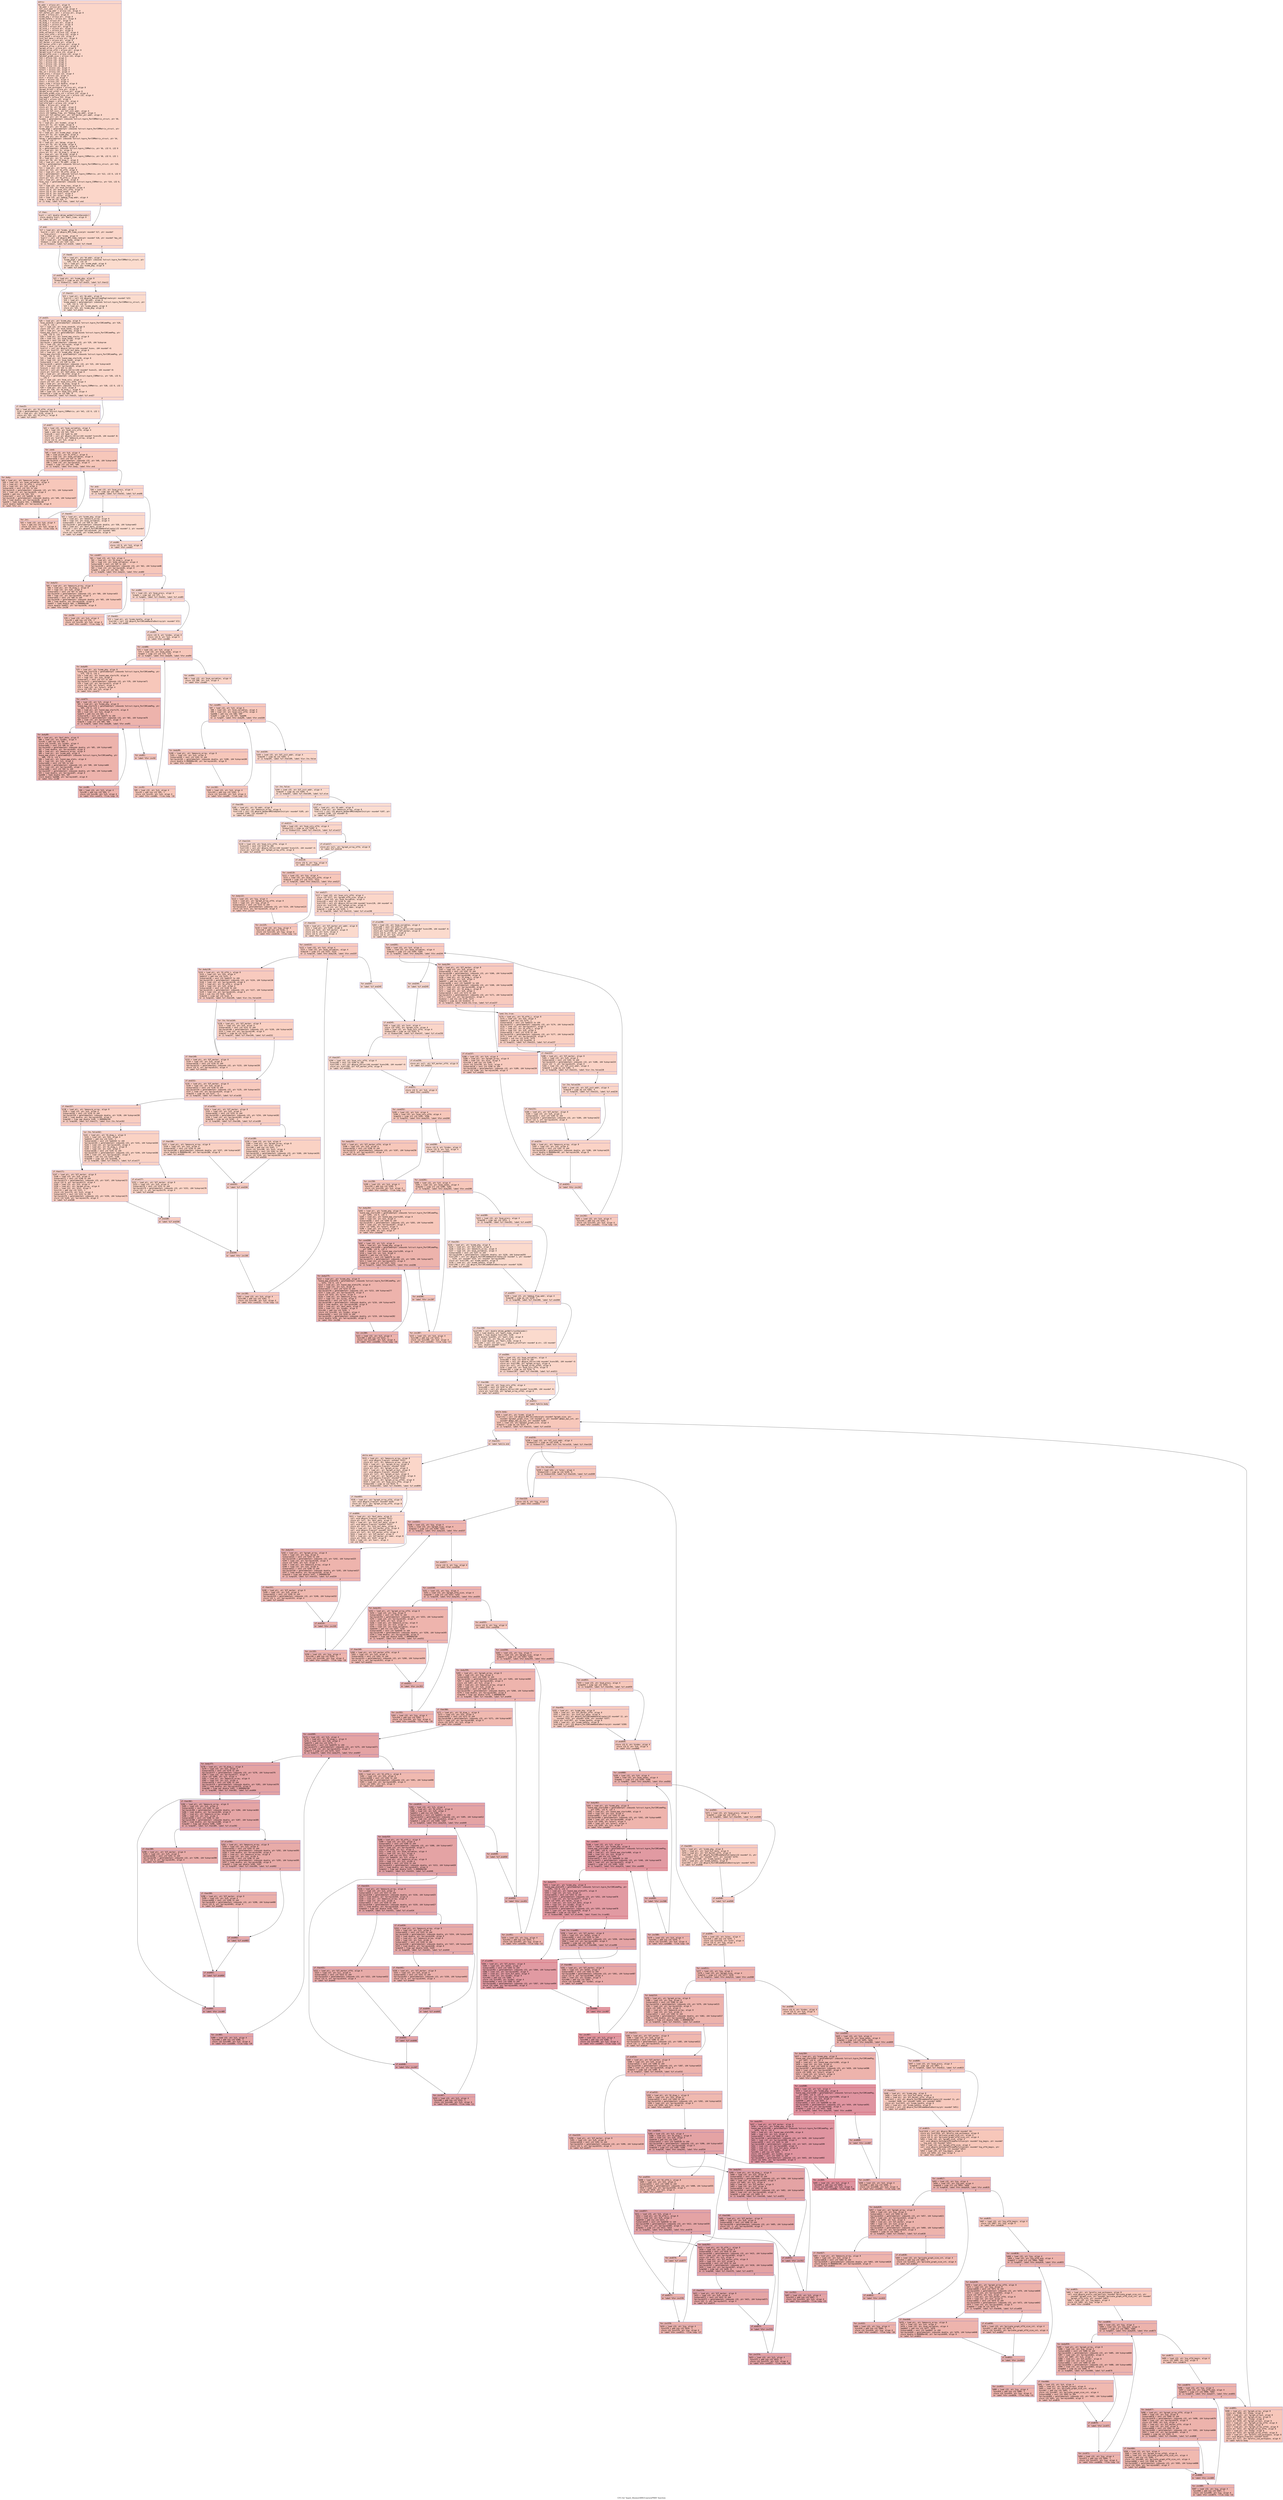 digraph "CFG for 'hypre_BoomerAMGCoarsenPMIS' function" {
	label="CFG for 'hypre_BoomerAMGCoarsenPMIS' function";

	Node0x5591f1246c60 [shape=record,color="#3d50c3ff", style=filled, fillcolor="#f6a38570" fontname="Courier",label="{entry:\l|  %S.addr = alloca ptr, align 8\l  %A.addr = alloca ptr, align 8\l  %CF_init.addr = alloca i32, align 4\l  %debug_flag.addr = alloca i32, align 4\l  %CF_marker_ptr.addr = alloca ptr, align 8\l  %comm = alloca ptr, align 8\l  %comm_pkg = alloca ptr, align 8\l  %comm_handle = alloca ptr, align 8\l  %S_diag = alloca ptr, align 8\l  %S_diag_i = alloca ptr, align 8\l  %S_diag_j = alloca ptr, align 8\l  %S_offd = alloca ptr, align 8\l  %S_offd_i = alloca ptr, align 8\l  %S_offd_j = alloca ptr, align 8\l  %num_variables = alloca i32, align 4\l  %num_cols_offd = alloca i32, align 4\l  %num_sends = alloca i32, align 4\l  %int_buf_data = alloca ptr, align 8\l  %buf_data = alloca ptr, align 8\l  %CF_marker = alloca ptr, align 8\l  %CF_marker_offd = alloca ptr, align 8\l  %measure_array = alloca ptr, align 8\l  %graph_array = alloca ptr, align 8\l  %graph_array_offd = alloca ptr, align 8\l  %graph_size = alloca i32, align 4\l  %graph_offd_size = alloca i32, align 4\l  %global_graph_size = alloca i32, align 4\l  %i4 = alloca i32, align 4\l  %j5 = alloca i32, align 4\l  %jj = alloca i32, align 4\l  %jS = alloca i32, align 4\l  %ig = alloca i32, align 4\l  %index = alloca i32, align 4\l  %start = alloca i32, align 4\l  %my_id = alloca i32, align 4\l  %num_procs = alloca i32, align 4\l  %jrow = alloca i32, align 4\l  %cnt = alloca i32, align 4\l  %elmt = alloca i32, align 4\l  %ierr = alloca i32, align 4\l  %wall_time = alloca double, align 8\l  %iter = alloca i32, align 4\l  %prefix_sum_workspace = alloca ptr, align 8\l  %graph_array2 = alloca ptr, align 8\l  %graph_array_offd2 = alloca ptr, align 8\l  %private_graph_size_cnt = alloca i32, align 4\l  %private_graph_offd_size_cnt = alloca i32, align 4\l  %ig_begin = alloca i32, align 4\l  %ig_end = alloca i32, align 4\l  %ig_offd_begin = alloca i32, align 4\l  %ig_offd_end = alloca i32, align 4\l  %temp = alloca ptr, align 8\l  store ptr %S, ptr %S.addr, align 8\l  store ptr %A, ptr %A.addr, align 8\l  store i32 %CF_init, ptr %CF_init.addr, align 4\l  store i32 %debug_flag, ptr %debug_flag.addr, align 4\l  store ptr %CF_marker_ptr, ptr %CF_marker_ptr.addr, align 8\l  %0 = load ptr, ptr %S.addr, align 8\l  %comm1 = getelementptr inbounds %struct.hypre_ParCSRMatrix_struct, ptr %0,\l... i32 0, i32 0\l  %1 = load ptr, ptr %comm1, align 8\l  store ptr %1, ptr %comm, align 8\l  %2 = load ptr, ptr %S.addr, align 8\l  %comm_pkg2 = getelementptr inbounds %struct.hypre_ParCSRMatrix_struct, ptr\l... %2, i32 0, i32 14\l  %3 = load ptr, ptr %comm_pkg2, align 8\l  store ptr %3, ptr %comm_pkg, align 8\l  %4 = load ptr, ptr %S.addr, align 8\l  %diag = getelementptr inbounds %struct.hypre_ParCSRMatrix_struct, ptr %4,\l... i32 0, i32 7\l  %5 = load ptr, ptr %diag, align 8\l  store ptr %5, ptr %S_diag, align 8\l  %6 = load ptr, ptr %S_diag, align 8\l  %i = getelementptr inbounds %struct.hypre_CSRMatrix, ptr %6, i32 0, i32 0\l  %7 = load ptr, ptr %i, align 8\l  store ptr %7, ptr %S_diag_i, align 8\l  %8 = load ptr, ptr %S_diag, align 8\l  %j = getelementptr inbounds %struct.hypre_CSRMatrix, ptr %8, i32 0, i32 1\l  %9 = load ptr, ptr %j, align 8\l  store ptr %9, ptr %S_diag_j, align 8\l  %10 = load ptr, ptr %S.addr, align 8\l  %offd = getelementptr inbounds %struct.hypre_ParCSRMatrix_struct, ptr %10,\l... i32 0, i32 8\l  %11 = load ptr, ptr %offd, align 8\l  store ptr %11, ptr %S_offd, align 8\l  %12 = load ptr, ptr %S_offd, align 8\l  %i3 = getelementptr inbounds %struct.hypre_CSRMatrix, ptr %12, i32 0, i32 0\l  %13 = load ptr, ptr %i3, align 8\l  store ptr %13, ptr %S_offd_i, align 8\l  %14 = load ptr, ptr %S_diag, align 8\l  %num_rows = getelementptr inbounds %struct.hypre_CSRMatrix, ptr %14, i32 0,\l... i32 2\l  %15 = load i32, ptr %num_rows, align 8\l  store i32 %15, ptr %num_variables, align 4\l  store i32 0, ptr %num_cols_offd, align 4\l  store i32 0, ptr %num_sends, align 4\l  store i32 0, ptr %ierr, align 4\l  store i32 0, ptr %iter, align 4\l  %16 = load i32, ptr %debug_flag.addr, align 4\l  %cmp = icmp eq i32 %16, 3\l  br i1 %cmp, label %if.then, label %if.end\l|{<s0>T|<s1>F}}"];
	Node0x5591f1246c60:s0 -> Node0x5591f11949a0[tooltip="entry -> if.then\nProbability 50.00%" ];
	Node0x5591f1246c60:s1 -> Node0x5591f1187fd0[tooltip="entry -> if.end\nProbability 50.00%" ];
	Node0x5591f11949a0 [shape=record,color="#3d50c3ff", style=filled, fillcolor="#f7ac8e70" fontname="Courier",label="{if.then:\l|  %call = call double @time_getWallclockSeconds()\l  store double %call, ptr %wall_time, align 8\l  br label %if.end\l}"];
	Node0x5591f11949a0 -> Node0x5591f1187fd0[tooltip="if.then -> if.end\nProbability 100.00%" ];
	Node0x5591f1187fd0 [shape=record,color="#3d50c3ff", style=filled, fillcolor="#f6a38570" fontname="Courier",label="{if.end:\l|  %17 = load ptr, ptr %comm, align 8\l  %call6 = call i32 @hypre_MPI_Comm_size(ptr noundef %17, ptr noundef\l... %num_procs)\l  %18 = load ptr, ptr %comm, align 8\l  %call7 = call i32 @hypre_MPI_Comm_rank(ptr noundef %18, ptr noundef %my_id)\l  %19 = load ptr, ptr %comm_pkg, align 8\l  %tobool = icmp ne ptr %19, null\l  br i1 %tobool, label %if.end10, label %if.then8\l|{<s0>T|<s1>F}}"];
	Node0x5591f1187fd0:s0 -> Node0x5591f12718a0[tooltip="if.end -> if.end10\nProbability 62.50%" ];
	Node0x5591f1187fd0:s1 -> Node0x5591f12718f0[tooltip="if.end -> if.then8\nProbability 37.50%" ];
	Node0x5591f12718f0 [shape=record,color="#3d50c3ff", style=filled, fillcolor="#f7af9170" fontname="Courier",label="{if.then8:\l|  %20 = load ptr, ptr %A.addr, align 8\l  %comm_pkg9 = getelementptr inbounds %struct.hypre_ParCSRMatrix_struct, ptr\l... %20, i32 0, i32 14\l  %21 = load ptr, ptr %comm_pkg9, align 8\l  store ptr %21, ptr %comm_pkg, align 8\l  br label %if.end10\l}"];
	Node0x5591f12718f0 -> Node0x5591f12718a0[tooltip="if.then8 -> if.end10\nProbability 100.00%" ];
	Node0x5591f12718a0 [shape=record,color="#3d50c3ff", style=filled, fillcolor="#f6a38570" fontname="Courier",label="{if.end10:\l|  %22 = load ptr, ptr %comm_pkg, align 8\l  %tobool11 = icmp ne ptr %22, null\l  br i1 %tobool11, label %if.end15, label %if.then12\l|{<s0>T|<s1>F}}"];
	Node0x5591f12718a0:s0 -> Node0x5591f1271e30[tooltip="if.end10 -> if.end15\nProbability 62.50%" ];
	Node0x5591f12718a0:s1 -> Node0x5591f1271eb0[tooltip="if.end10 -> if.then12\nProbability 37.50%" ];
	Node0x5591f1271eb0 [shape=record,color="#3d50c3ff", style=filled, fillcolor="#f7af9170" fontname="Courier",label="{if.then12:\l|  %23 = load ptr, ptr %A.addr, align 8\l  %call13 = call i32 @hypre_MatvecCommPkgCreate(ptr noundef %23)\l  %24 = load ptr, ptr %A.addr, align 8\l  %comm_pkg14 = getelementptr inbounds %struct.hypre_ParCSRMatrix_struct, ptr\l... %24, i32 0, i32 14\l  %25 = load ptr, ptr %comm_pkg14, align 8\l  store ptr %25, ptr %comm_pkg, align 8\l  br label %if.end15\l}"];
	Node0x5591f1271eb0 -> Node0x5591f1271e30[tooltip="if.then12 -> if.end15\nProbability 100.00%" ];
	Node0x5591f1271e30 [shape=record,color="#3d50c3ff", style=filled, fillcolor="#f6a38570" fontname="Courier",label="{if.end15:\l|  %26 = load ptr, ptr %comm_pkg, align 8\l  %num_sends16 = getelementptr inbounds %struct.hypre_ParCSRCommPkg, ptr %26,\l... i32 0, i32 1\l  %27 = load i32, ptr %num_sends16, align 8\l  store i32 %27, ptr %num_sends, align 4\l  %28 = load ptr, ptr %comm_pkg, align 8\l  %send_map_starts = getelementptr inbounds %struct.hypre_ParCSRCommPkg, ptr\l... %28, i32 0, i32 3\l  %29 = load ptr, ptr %send_map_starts, align 8\l  %30 = load i32, ptr %num_sends, align 4\l  %idxprom = sext i32 %30 to i64\l  %arrayidx = getelementptr inbounds i32, ptr %29, i64 %idxprom\l  %31 = load i32, ptr %arrayidx, align 4\l  %conv = sext i32 %31 to i64\l  %call17 = call ptr @hypre_CAlloc(i64 noundef %conv, i64 noundef 4)\l  store ptr %call17, ptr %int_buf_data, align 8\l  %32 = load ptr, ptr %comm_pkg, align 8\l  %send_map_starts18 = getelementptr inbounds %struct.hypre_ParCSRCommPkg, ptr\l... %32, i32 0, i32 3\l  %33 = load ptr, ptr %send_map_starts18, align 8\l  %34 = load i32, ptr %num_sends, align 4\l  %idxprom19 = sext i32 %34 to i64\l  %arrayidx20 = getelementptr inbounds i32, ptr %33, i64 %idxprom19\l  %35 = load i32, ptr %arrayidx20, align 4\l  %conv21 = sext i32 %35 to i64\l  %call22 = call ptr @hypre_CAlloc(i64 noundef %conv21, i64 noundef 8)\l  store ptr %call22, ptr %buf_data, align 8\l  %36 = load ptr, ptr %S_offd, align 8\l  %num_cols = getelementptr inbounds %struct.hypre_CSRMatrix, ptr %36, i32 0,\l... i32 3\l  %37 = load i32, ptr %num_cols, align 4\l  store i32 %37, ptr %num_cols_offd, align 4\l  %38 = load ptr, ptr %S_diag, align 8\l  %j23 = getelementptr inbounds %struct.hypre_CSRMatrix, ptr %38, i32 0, i32 1\l  %39 = load ptr, ptr %j23, align 8\l  store ptr %39, ptr %S_diag_j, align 8\l  %40 = load i32, ptr %num_cols_offd, align 4\l  %tobool24 = icmp ne i32 %40, 0\l  br i1 %tobool24, label %if.then25, label %if.end27\l|{<s0>T|<s1>F}}"];
	Node0x5591f1271e30:s0 -> Node0x5591f1273af0[tooltip="if.end15 -> if.then25\nProbability 62.50%" ];
	Node0x5591f1271e30:s1 -> Node0x5591f1273b70[tooltip="if.end15 -> if.end27\nProbability 37.50%" ];
	Node0x5591f1273af0 [shape=record,color="#3d50c3ff", style=filled, fillcolor="#f7ac8e70" fontname="Courier",label="{if.then25:\l|  %41 = load ptr, ptr %S_offd, align 8\l  %j26 = getelementptr inbounds %struct.hypre_CSRMatrix, ptr %41, i32 0, i32 1\l  %42 = load ptr, ptr %j26, align 8\l  store ptr %42, ptr %S_offd_j, align 8\l  br label %if.end27\l}"];
	Node0x5591f1273af0 -> Node0x5591f1273b70[tooltip="if.then25 -> if.end27\nProbability 100.00%" ];
	Node0x5591f1273b70 [shape=record,color="#3d50c3ff", style=filled, fillcolor="#f6a38570" fontname="Courier",label="{if.end27:\l|  %43 = load i32, ptr %num_variables, align 4\l  %44 = load i32, ptr %num_cols_offd, align 4\l  %add = add nsw i32 %43, %44\l  %conv28 = sext i32 %add to i64\l  %call29 = call ptr @hypre_CAlloc(i64 noundef %conv28, i64 noundef 8)\l  store ptr %call29, ptr %measure_array, align 8\l  store i32 0, ptr %i4, align 4\l  br label %for.cond\l}"];
	Node0x5591f1273b70 -> Node0x5591f1274a60[tooltip="if.end27 -> for.cond\nProbability 100.00%" ];
	Node0x5591f1274a60 [shape=record,color="#3d50c3ff", style=filled, fillcolor="#ec7f6370" fontname="Courier",label="{for.cond:\l|  %45 = load i32, ptr %i4, align 4\l  %46 = load ptr, ptr %S_offd_i, align 8\l  %47 = load i32, ptr %num_variables, align 4\l  %idxprom30 = sext i32 %47 to i64\l  %arrayidx31 = getelementptr inbounds i32, ptr %46, i64 %idxprom30\l  %48 = load i32, ptr %arrayidx31, align 4\l  %cmp32 = icmp slt i32 %45, %48\l  br i1 %cmp32, label %for.body, label %for.end\l|{<s0>T|<s1>F}}"];
	Node0x5591f1274a60:s0 -> Node0x5591f1275730[tooltip="for.cond -> for.body\nProbability 96.88%" ];
	Node0x5591f1274a60:s1 -> Node0x5591f12757b0[tooltip="for.cond -> for.end\nProbability 3.12%" ];
	Node0x5591f1275730 [shape=record,color="#3d50c3ff", style=filled, fillcolor="#ec7f6370" fontname="Courier",label="{for.body:\l|  %49 = load ptr, ptr %measure_array, align 8\l  %50 = load i32, ptr %num_variables, align 4\l  %51 = load ptr, ptr %S_offd_j, align 8\l  %52 = load i32, ptr %i4, align 4\l  %idxprom34 = sext i32 %52 to i64\l  %arrayidx35 = getelementptr inbounds i32, ptr %51, i64 %idxprom34\l  %53 = load i32, ptr %arrayidx35, align 4\l  %add36 = add nsw i32 %50, %53\l  %idxprom37 = sext i32 %add36 to i64\l  %arrayidx38 = getelementptr inbounds double, ptr %49, i64 %idxprom37\l  %54 = load double, ptr %arrayidx38, align 8\l  %add39 = fadd double %54, 1.000000e+00\l  store double %add39, ptr %arrayidx38, align 8\l  br label %for.inc\l}"];
	Node0x5591f1275730 -> Node0x5591f12760b0[tooltip="for.body -> for.inc\nProbability 100.00%" ];
	Node0x5591f12760b0 [shape=record,color="#3d50c3ff", style=filled, fillcolor="#ec7f6370" fontname="Courier",label="{for.inc:\l|  %55 = load i32, ptr %i4, align 4\l  %inc = add nsw i32 %55, 1\l  store i32 %inc, ptr %i4, align 4\l  br label %for.cond, !llvm.loop !6\l}"];
	Node0x5591f12760b0 -> Node0x5591f1274a60[tooltip="for.inc -> for.cond\nProbability 100.00%" ];
	Node0x5591f12757b0 [shape=record,color="#3d50c3ff", style=filled, fillcolor="#f6a38570" fontname="Courier",label="{for.end:\l|  %56 = load i32, ptr %num_procs, align 4\l  %cmp40 = icmp sgt i32 %56, 1\l  br i1 %cmp40, label %if.then42, label %if.end46\l|{<s0>T|<s1>F}}"];
	Node0x5591f12757b0:s0 -> Node0x5591f11f08a0[tooltip="for.end -> if.then42\nProbability 50.00%" ];
	Node0x5591f12757b0:s1 -> Node0x5591f11f0920[tooltip="for.end -> if.end46\nProbability 50.00%" ];
	Node0x5591f11f08a0 [shape=record,color="#3d50c3ff", style=filled, fillcolor="#f7ac8e70" fontname="Courier",label="{if.then42:\l|  %57 = load ptr, ptr %comm_pkg, align 8\l  %58 = load ptr, ptr %measure_array, align 8\l  %59 = load i32, ptr %num_variables, align 4\l  %idxprom43 = sext i32 %59 to i64\l  %arrayidx44 = getelementptr inbounds double, ptr %58, i64 %idxprom43\l  %60 = load ptr, ptr %buf_data, align 8\l  %call45 = call ptr @hypre_ParCSRCommHandleCreate(i32 noundef 2, ptr noundef\l... %57, ptr noundef %arrayidx44, ptr noundef %60)\l  store ptr %call45, ptr %comm_handle, align 8\l  br label %if.end46\l}"];
	Node0x5591f11f08a0 -> Node0x5591f11f0920[tooltip="if.then42 -> if.end46\nProbability 100.00%" ];
	Node0x5591f11f0920 [shape=record,color="#3d50c3ff", style=filled, fillcolor="#f6a38570" fontname="Courier",label="{if.end46:\l|  store i32 0, ptr %i4, align 4\l  br label %for.cond47\l}"];
	Node0x5591f11f0920 -> Node0x5591f11f1160[tooltip="if.end46 -> for.cond47\nProbability 100.00%" ];
	Node0x5591f11f1160 [shape=record,color="#3d50c3ff", style=filled, fillcolor="#ec7f6370" fontname="Courier",label="{for.cond47:\l|  %61 = load i32, ptr %i4, align 4\l  %62 = load ptr, ptr %S_diag_i, align 8\l  %63 = load i32, ptr %num_variables, align 4\l  %idxprom48 = sext i32 %63 to i64\l  %arrayidx49 = getelementptr inbounds i32, ptr %62, i64 %idxprom48\l  %64 = load i32, ptr %arrayidx49, align 4\l  %cmp50 = icmp slt i32 %61, %64\l  br i1 %cmp50, label %for.body52, label %for.end60\l|{<s0>T|<s1>F}}"];
	Node0x5591f11f1160:s0 -> Node0x5591f11f15f0[tooltip="for.cond47 -> for.body52\nProbability 96.88%" ];
	Node0x5591f11f1160:s1 -> Node0x5591f11f1670[tooltip="for.cond47 -> for.end60\nProbability 3.12%" ];
	Node0x5591f11f15f0 [shape=record,color="#3d50c3ff", style=filled, fillcolor="#ec7f6370" fontname="Courier",label="{for.body52:\l|  %65 = load ptr, ptr %measure_array, align 8\l  %66 = load ptr, ptr %S_diag_j, align 8\l  %67 = load i32, ptr %i4, align 4\l  %idxprom53 = sext i32 %67 to i64\l  %arrayidx54 = getelementptr inbounds i32, ptr %66, i64 %idxprom53\l  %68 = load i32, ptr %arrayidx54, align 4\l  %idxprom55 = sext i32 %68 to i64\l  %arrayidx56 = getelementptr inbounds double, ptr %65, i64 %idxprom55\l  %69 = load double, ptr %arrayidx56, align 8\l  %add57 = fadd double %69, 1.000000e+00\l  store double %add57, ptr %arrayidx56, align 8\l  br label %for.inc58\l}"];
	Node0x5591f11f15f0 -> Node0x5591f1279000[tooltip="for.body52 -> for.inc58\nProbability 100.00%" ];
	Node0x5591f1279000 [shape=record,color="#3d50c3ff", style=filled, fillcolor="#ec7f6370" fontname="Courier",label="{for.inc58:\l|  %70 = load i32, ptr %i4, align 4\l  %inc59 = add nsw i32 %70, 1\l  store i32 %inc59, ptr %i4, align 4\l  br label %for.cond47, !llvm.loop !8\l}"];
	Node0x5591f1279000 -> Node0x5591f11f1160[tooltip="for.inc58 -> for.cond47\nProbability 100.00%" ];
	Node0x5591f11f1670 [shape=record,color="#3d50c3ff", style=filled, fillcolor="#f6a38570" fontname="Courier",label="{for.end60:\l|  %71 = load i32, ptr %num_procs, align 4\l  %cmp61 = icmp sgt i32 %71, 1\l  br i1 %cmp61, label %if.then63, label %if.end65\l|{<s0>T|<s1>F}}"];
	Node0x5591f11f1670:s0 -> Node0x5591f12795b0[tooltip="for.end60 -> if.then63\nProbability 50.00%" ];
	Node0x5591f11f1670:s1 -> Node0x5591f1279630[tooltip="for.end60 -> if.end65\nProbability 50.00%" ];
	Node0x5591f12795b0 [shape=record,color="#3d50c3ff", style=filled, fillcolor="#f7ac8e70" fontname="Courier",label="{if.then63:\l|  %72 = load ptr, ptr %comm_handle, align 8\l  %call64 = call i32 @hypre_ParCSRCommHandleDestroy(ptr noundef %72)\l  br label %if.end65\l}"];
	Node0x5591f12795b0 -> Node0x5591f1279630[tooltip="if.then63 -> if.end65\nProbability 100.00%" ];
	Node0x5591f1279630 [shape=record,color="#3d50c3ff", style=filled, fillcolor="#f6a38570" fontname="Courier",label="{if.end65:\l|  store i32 0, ptr %index, align 4\l  store i32 0, ptr %i4, align 4\l  br label %for.cond66\l}"];
	Node0x5591f1279630 -> Node0x5591f1279b00[tooltip="if.end65 -> for.cond66\nProbability 100.00%" ];
	Node0x5591f1279b00 [shape=record,color="#3d50c3ff", style=filled, fillcolor="#ec7f6370" fontname="Courier",label="{for.cond66:\l|  %73 = load i32, ptr %i4, align 4\l  %74 = load i32, ptr %num_sends, align 4\l  %cmp67 = icmp slt i32 %73, %74\l  br i1 %cmp67, label %for.body69, label %for.end94\l|{<s0>T|<s1>F}}"];
	Node0x5591f1279b00:s0 -> Node0x5591f1279d70[tooltip="for.cond66 -> for.body69\nProbability 96.88%" ];
	Node0x5591f1279b00:s1 -> Node0x5591f1279dc0[tooltip="for.cond66 -> for.end94\nProbability 3.12%" ];
	Node0x5591f1279d70 [shape=record,color="#3d50c3ff", style=filled, fillcolor="#ec7f6370" fontname="Courier",label="{for.body69:\l|  %75 = load ptr, ptr %comm_pkg, align 8\l  %send_map_starts70 = getelementptr inbounds %struct.hypre_ParCSRCommPkg, ptr\l... %75, i32 0, i32 3\l  %76 = load ptr, ptr %send_map_starts70, align 8\l  %77 = load i32, ptr %i4, align 4\l  %idxprom71 = sext i32 %77 to i64\l  %arrayidx72 = getelementptr inbounds i32, ptr %76, i64 %idxprom71\l  %78 = load i32, ptr %arrayidx72, align 4\l  store i32 %78, ptr %start, align 4\l  %79 = load i32, ptr %start, align 4\l  store i32 %79, ptr %j5, align 4\l  br label %for.cond73\l}"];
	Node0x5591f1279d70 -> Node0x5591f127a540[tooltip="for.body69 -> for.cond73\nProbability 100.00%" ];
	Node0x5591f127a540 [shape=record,color="#3d50c3ff", style=filled, fillcolor="#d6524470" fontname="Courier",label="{for.cond73:\l|  %80 = load i32, ptr %j5, align 4\l  %81 = load ptr, ptr %comm_pkg, align 8\l  %send_map_starts74 = getelementptr inbounds %struct.hypre_ParCSRCommPkg, ptr\l... %81, i32 0, i32 3\l  %82 = load ptr, ptr %send_map_starts74, align 8\l  %83 = load i32, ptr %i4, align 4\l  %add75 = add nsw i32 %83, 1\l  %idxprom76 = sext i32 %add75 to i64\l  %arrayidx77 = getelementptr inbounds i32, ptr %82, i64 %idxprom76\l  %84 = load i32, ptr %arrayidx77, align 4\l  %cmp78 = icmp slt i32 %80, %84\l  br i1 %cmp78, label %for.body80, label %for.end91\l|{<s0>T|<s1>F}}"];
	Node0x5591f127a540:s0 -> Node0x5591f127ac70[tooltip="for.cond73 -> for.body80\nProbability 96.88%" ];
	Node0x5591f127a540:s1 -> Node0x5591f127acf0[tooltip="for.cond73 -> for.end91\nProbability 3.12%" ];
	Node0x5591f127ac70 [shape=record,color="#3d50c3ff", style=filled, fillcolor="#d6524470" fontname="Courier",label="{for.body80:\l|  %85 = load ptr, ptr %buf_data, align 8\l  %86 = load i32, ptr %index, align 4\l  %inc81 = add nsw i32 %86, 1\l  store i32 %inc81, ptr %index, align 4\l  %idxprom82 = sext i32 %86 to i64\l  %arrayidx83 = getelementptr inbounds double, ptr %85, i64 %idxprom82\l  %87 = load double, ptr %arrayidx83, align 8\l  %88 = load ptr, ptr %measure_array, align 8\l  %89 = load ptr, ptr %comm_pkg, align 8\l  %send_map_elmts = getelementptr inbounds %struct.hypre_ParCSRCommPkg, ptr\l... %89, i32 0, i32 4\l  %90 = load ptr, ptr %send_map_elmts, align 8\l  %91 = load i32, ptr %j5, align 4\l  %idxprom84 = sext i32 %91 to i64\l  %arrayidx85 = getelementptr inbounds i32, ptr %90, i64 %idxprom84\l  %92 = load i32, ptr %arrayidx85, align 4\l  %idxprom86 = sext i32 %92 to i64\l  %arrayidx87 = getelementptr inbounds double, ptr %88, i64 %idxprom86\l  %93 = load double, ptr %arrayidx87, align 8\l  %add88 = fadd double %93, %87\l  store double %add88, ptr %arrayidx87, align 8\l  br label %for.inc89\l}"];
	Node0x5591f127ac70 -> Node0x5591f127ba50[tooltip="for.body80 -> for.inc89\nProbability 100.00%" ];
	Node0x5591f127ba50 [shape=record,color="#3d50c3ff", style=filled, fillcolor="#d6524470" fontname="Courier",label="{for.inc89:\l|  %94 = load i32, ptr %j5, align 4\l  %inc90 = add nsw i32 %94, 1\l  store i32 %inc90, ptr %j5, align 4\l  br label %for.cond73, !llvm.loop !9\l}"];
	Node0x5591f127ba50 -> Node0x5591f127a540[tooltip="for.inc89 -> for.cond73\nProbability 100.00%" ];
	Node0x5591f127acf0 [shape=record,color="#3d50c3ff", style=filled, fillcolor="#ec7f6370" fontname="Courier",label="{for.end91:\l|  br label %for.inc92\l}"];
	Node0x5591f127acf0 -> Node0x5591f127bed0[tooltip="for.end91 -> for.inc92\nProbability 100.00%" ];
	Node0x5591f127bed0 [shape=record,color="#3d50c3ff", style=filled, fillcolor="#ec7f6370" fontname="Courier",label="{for.inc92:\l|  %95 = load i32, ptr %i4, align 4\l  %inc93 = add nsw i32 %95, 1\l  store i32 %inc93, ptr %i4, align 4\l  br label %for.cond66, !llvm.loop !10\l}"];
	Node0x5591f127bed0 -> Node0x5591f1279b00[tooltip="for.inc92 -> for.cond66\nProbability 100.00%" ];
	Node0x5591f1279dc0 [shape=record,color="#3d50c3ff", style=filled, fillcolor="#f6a38570" fontname="Courier",label="{for.end94:\l|  %96 = load i32, ptr %num_variables, align 4\l  store i32 %96, ptr %i4, align 4\l  br label %for.cond95\l}"];
	Node0x5591f1279dc0 -> Node0x5591f12750d0[tooltip="for.end94 -> for.cond95\nProbability 100.00%" ];
	Node0x5591f12750d0 [shape=record,color="#3d50c3ff", style=filled, fillcolor="#ec7f6370" fontname="Courier",label="{for.cond95:\l|  %97 = load i32, ptr %i4, align 4\l  %98 = load i32, ptr %num_variables, align 4\l  %99 = load i32, ptr %num_cols_offd, align 4\l  %add96 = add nsw i32 %98, %99\l  %cmp97 = icmp slt i32 %97, %add96\l  br i1 %cmp97, label %for.body99, label %for.end104\l|{<s0>T|<s1>F}}"];
	Node0x5591f12750d0:s0 -> Node0x5591f127d050[tooltip="for.cond95 -> for.body99\nProbability 96.88%" ];
	Node0x5591f12750d0:s1 -> Node0x5591f127d0d0[tooltip="for.cond95 -> for.end104\nProbability 3.12%" ];
	Node0x5591f127d050 [shape=record,color="#3d50c3ff", style=filled, fillcolor="#ec7f6370" fontname="Courier",label="{for.body99:\l|  %100 = load ptr, ptr %measure_array, align 8\l  %101 = load i32, ptr %i4, align 4\l  %idxprom100 = sext i32 %101 to i64\l  %arrayidx101 = getelementptr inbounds double, ptr %100, i64 %idxprom100\l  store double 0.000000e+00, ptr %arrayidx101, align 8\l  br label %for.inc102\l}"];
	Node0x5591f127d050 -> Node0x5591f127d510[tooltip="for.body99 -> for.inc102\nProbability 100.00%" ];
	Node0x5591f127d510 [shape=record,color="#3d50c3ff", style=filled, fillcolor="#ec7f6370" fontname="Courier",label="{for.inc102:\l|  %102 = load i32, ptr %i4, align 4\l  %inc103 = add nsw i32 %102, 1\l  store i32 %inc103, ptr %i4, align 4\l  br label %for.cond95, !llvm.loop !11\l}"];
	Node0x5591f127d510 -> Node0x5591f12750d0[tooltip="for.inc102 -> for.cond95\nProbability 100.00%" ];
	Node0x5591f127d0d0 [shape=record,color="#3d50c3ff", style=filled, fillcolor="#f6a38570" fontname="Courier",label="{for.end104:\l|  %103 = load i32, ptr %CF_init.addr, align 4\l  %cmp105 = icmp eq i32 %103, 2\l  br i1 %cmp105, label %if.then109, label %lor.lhs.false\l|{<s0>T|<s1>F}}"];
	Node0x5591f127d0d0:s0 -> Node0x5591f127dac0[tooltip="for.end104 -> if.then109\nProbability 50.00%" ];
	Node0x5591f127d0d0:s1 -> Node0x5591f127db40[tooltip="for.end104 -> lor.lhs.false\nProbability 50.00%" ];
	Node0x5591f127db40 [shape=record,color="#3d50c3ff", style=filled, fillcolor="#f7ac8e70" fontname="Courier",label="{lor.lhs.false:\l|  %104 = load i32, ptr %CF_init.addr, align 4\l  %cmp107 = icmp eq i32 %104, 4\l  br i1 %cmp107, label %if.then109, label %if.else\l|{<s0>T|<s1>F}}"];
	Node0x5591f127db40:s0 -> Node0x5591f127dac0[tooltip="lor.lhs.false -> if.then109\nProbability 50.00%" ];
	Node0x5591f127db40:s1 -> Node0x5591f127dda0[tooltip="lor.lhs.false -> if.else\nProbability 50.00%" ];
	Node0x5591f127dac0 [shape=record,color="#3d50c3ff", style=filled, fillcolor="#f7a88970" fontname="Courier",label="{if.then109:\l|  %105 = load ptr, ptr %S.addr, align 8\l  %106 = load ptr, ptr %measure_array, align 8\l  %call110 = call i32 @hypre_BoomerAMGIndepSetInit(ptr noundef %105, ptr\l... noundef %106, i32 noundef 1)\l  br label %if.end112\l}"];
	Node0x5591f127dac0 -> Node0x5591f127e0b0[tooltip="if.then109 -> if.end112\nProbability 100.00%" ];
	Node0x5591f127dda0 [shape=record,color="#3d50c3ff", style=filled, fillcolor="#f7b39670" fontname="Courier",label="{if.else:\l|  %107 = load ptr, ptr %S.addr, align 8\l  %108 = load ptr, ptr %measure_array, align 8\l  %call111 = call i32 @hypre_BoomerAMGIndepSetInit(ptr noundef %107, ptr\l... noundef %108, i32 noundef 0)\l  br label %if.end112\l}"];
	Node0x5591f127dda0 -> Node0x5591f127e0b0[tooltip="if.else -> if.end112\nProbability 100.00%" ];
	Node0x5591f127e0b0 [shape=record,color="#3d50c3ff", style=filled, fillcolor="#f6a38570" fontname="Courier",label="{if.end112:\l|  %109 = load i32, ptr %num_cols_offd, align 4\l  %tobool113 = icmp ne i32 %109, 0\l  br i1 %tobool113, label %if.then114, label %if.else117\l|{<s0>T|<s1>F}}"];
	Node0x5591f127e0b0:s0 -> Node0x5591f127e490[tooltip="if.end112 -> if.then114\nProbability 62.50%" ];
	Node0x5591f127e0b0:s1 -> Node0x5591f127e4e0[tooltip="if.end112 -> if.else117\nProbability 37.50%" ];
	Node0x5591f127e490 [shape=record,color="#3d50c3ff", style=filled, fillcolor="#f7ac8e70" fontname="Courier",label="{if.then114:\l|  %110 = load i32, ptr %num_cols_offd, align 4\l  %conv115 = sext i32 %110 to i64\l  %call116 = call ptr @hypre_CAlloc(i64 noundef %conv115, i64 noundef 4)\l  store ptr %call116, ptr %graph_array_offd, align 8\l  br label %if.end118\l}"];
	Node0x5591f127e490 -> Node0x5591f127e950[tooltip="if.then114 -> if.end118\nProbability 100.00%" ];
	Node0x5591f127e4e0 [shape=record,color="#3d50c3ff", style=filled, fillcolor="#f7af9170" fontname="Courier",label="{if.else117:\l|  store ptr null, ptr %graph_array_offd, align 8\l  br label %if.end118\l}"];
	Node0x5591f127e4e0 -> Node0x5591f127e950[tooltip="if.else117 -> if.end118\nProbability 100.00%" ];
	Node0x5591f127e950 [shape=record,color="#3d50c3ff", style=filled, fillcolor="#f6a38570" fontname="Courier",label="{if.end118:\l|  store i32 0, ptr %ig, align 4\l  br label %for.cond119\l}"];
	Node0x5591f127e950 -> Node0x5591f127ebf0[tooltip="if.end118 -> for.cond119\nProbability 100.00%" ];
	Node0x5591f127ebf0 [shape=record,color="#3d50c3ff", style=filled, fillcolor="#ec7f6370" fontname="Courier",label="{for.cond119:\l|  %111 = load i32, ptr %ig, align 4\l  %112 = load i32, ptr %num_cols_offd, align 4\l  %cmp120 = icmp slt i32 %111, %112\l  br i1 %cmp120, label %for.body122, label %for.end127\l|{<s0>T|<s1>F}}"];
	Node0x5591f127ebf0:s0 -> Node0x5591f127ee40[tooltip="for.cond119 -> for.body122\nProbability 96.88%" ];
	Node0x5591f127ebf0:s1 -> Node0x5591f127ee90[tooltip="for.cond119 -> for.end127\nProbability 3.12%" ];
	Node0x5591f127ee40 [shape=record,color="#3d50c3ff", style=filled, fillcolor="#ec7f6370" fontname="Courier",label="{for.body122:\l|  %113 = load i32, ptr %ig, align 4\l  %114 = load ptr, ptr %graph_array_offd, align 8\l  %115 = load i32, ptr %ig, align 4\l  %idxprom123 = sext i32 %115 to i64\l  %arrayidx124 = getelementptr inbounds i32, ptr %114, i64 %idxprom123\l  store i32 %113, ptr %arrayidx124, align 4\l  br label %for.inc125\l}"];
	Node0x5591f127ee40 -> Node0x5591f1274030[tooltip="for.body122 -> for.inc125\nProbability 100.00%" ];
	Node0x5591f1274030 [shape=record,color="#3d50c3ff", style=filled, fillcolor="#ec7f6370" fontname="Courier",label="{for.inc125:\l|  %116 = load i32, ptr %ig, align 4\l  %inc126 = add nsw i32 %116, 1\l  store i32 %inc126, ptr %ig, align 4\l  br label %for.cond119, !llvm.loop !12\l}"];
	Node0x5591f1274030 -> Node0x5591f127ebf0[tooltip="for.inc125 -> for.cond119\nProbability 100.00%" ];
	Node0x5591f127ee90 [shape=record,color="#3d50c3ff", style=filled, fillcolor="#f6a38570" fontname="Courier",label="{for.end127:\l|  %117 = load i32, ptr %num_cols_offd, align 4\l  store i32 %117, ptr %graph_offd_size, align 4\l  %118 = load i32, ptr %num_variables, align 4\l  %conv128 = sext i32 %118 to i64\l  %call129 = call ptr @hypre_CAlloc(i64 noundef %conv128, i64 noundef 4)\l  store ptr %call129, ptr %graph_array, align 8\l  %119 = load i32, ptr %CF_init.addr, align 4\l  %cmp130 = icmp eq i32 %119, 1\l  br i1 %cmp130, label %if.then132, label %if.else198\l|{<s0>T|<s1>F}}"];
	Node0x5591f127ee90:s0 -> Node0x5591f1280930[tooltip="for.end127 -> if.then132\nProbability 50.00%" ];
	Node0x5591f127ee90:s1 -> Node0x5591f1280980[tooltip="for.end127 -> if.else198\nProbability 50.00%" ];
	Node0x5591f1280930 [shape=record,color="#3d50c3ff", style=filled, fillcolor="#f7ac8e70" fontname="Courier",label="{if.then132:\l|  %120 = load ptr, ptr %CF_marker_ptr.addr, align 8\l  %121 = load ptr, ptr %120, align 8\l  store ptr %121, ptr %CF_marker, align 8\l  store i32 0, ptr %cnt, align 4\l  store i32 0, ptr %i4, align 4\l  br label %for.cond133\l}"];
	Node0x5591f1280930 -> Node0x5591f1280df0[tooltip="if.then132 -> for.cond133\nProbability 100.00%" ];
	Node0x5591f1280df0 [shape=record,color="#3d50c3ff", style=filled, fillcolor="#ef886b70" fontname="Courier",label="{for.cond133:\l|  %122 = load i32, ptr %i4, align 4\l  %123 = load i32, ptr %num_variables, align 4\l  %cmp134 = icmp slt i32 %122, %123\l  br i1 %cmp134, label %for.body136, label %for.end197\l|{<s0>T|<s1>F}}"];
	Node0x5591f1280df0:s0 -> Node0x5591f1281060[tooltip="for.cond133 -> for.body136\nProbability 96.88%" ];
	Node0x5591f1280df0:s1 -> Node0x5591f12810b0[tooltip="for.cond133 -> for.end197\nProbability 3.12%" ];
	Node0x5591f1281060 [shape=record,color="#3d50c3ff", style=filled, fillcolor="#ef886b70" fontname="Courier",label="{for.body136:\l|  %124 = load ptr, ptr %S_offd_i, align 8\l  %125 = load i32, ptr %i4, align 4\l  %add137 = add nsw i32 %125, 1\l  %idxprom138 = sext i32 %add137 to i64\l  %arrayidx139 = getelementptr inbounds i32, ptr %124, i64 %idxprom138\l  %126 = load i32, ptr %arrayidx139, align 4\l  %127 = load ptr, ptr %S_offd_i, align 8\l  %128 = load i32, ptr %i4, align 4\l  %idxprom140 = sext i32 %128 to i64\l  %arrayidx141 = getelementptr inbounds i32, ptr %127, i64 %idxprom140\l  %129 = load i32, ptr %arrayidx141, align 4\l  %sub = sub nsw i32 %126, %129\l  %cmp142 = icmp sgt i32 %sub, 0\l  br i1 %cmp142, label %if.then149, label %lor.lhs.false144\l|{<s0>T|<s1>F}}"];
	Node0x5591f1281060:s0 -> Node0x5591f12819d0[tooltip="for.body136 -> if.then149\nProbability 62.50%" ];
	Node0x5591f1281060:s1 -> Node0x5591f1281a80[tooltip="for.body136 -> lor.lhs.false144\nProbability 37.50%" ];
	Node0x5591f1281a80 [shape=record,color="#3d50c3ff", style=filled, fillcolor="#f3947570" fontname="Courier",label="{lor.lhs.false144:\l|  %130 = load ptr, ptr %CF_marker, align 8\l  %131 = load i32, ptr %i4, align 4\l  %idxprom145 = sext i32 %131 to i64\l  %arrayidx146 = getelementptr inbounds i32, ptr %130, i64 %idxprom145\l  %132 = load i32, ptr %arrayidx146, align 4\l  %cmp147 = icmp eq i32 %132, -1\l  br i1 %cmp147, label %if.then149, label %if.end152\l|{<s0>T|<s1>F}}"];
	Node0x5591f1281a80:s0 -> Node0x5591f12819d0[tooltip="lor.lhs.false144 -> if.then149\nProbability 37.50%" ];
	Node0x5591f1281a80:s1 -> Node0x5591f1281f50[tooltip="lor.lhs.false144 -> if.end152\nProbability 62.50%" ];
	Node0x5591f12819d0 [shape=record,color="#3d50c3ff", style=filled, fillcolor="#f08b6e70" fontname="Courier",label="{if.then149:\l|  %133 = load ptr, ptr %CF_marker, align 8\l  %134 = load i32, ptr %i4, align 4\l  %idxprom150 = sext i32 %134 to i64\l  %arrayidx151 = getelementptr inbounds i32, ptr %133, i64 %idxprom150\l  store i32 0, ptr %arrayidx151, align 4\l  br label %if.end152\l}"];
	Node0x5591f12819d0 -> Node0x5591f1281f50[tooltip="if.then149 -> if.end152\nProbability 100.00%" ];
	Node0x5591f1281f50 [shape=record,color="#3d50c3ff", style=filled, fillcolor="#ef886b70" fontname="Courier",label="{if.end152:\l|  %135 = load ptr, ptr %CF_marker, align 8\l  %136 = load i32, ptr %i4, align 4\l  %idxprom153 = sext i32 %136 to i64\l  %arrayidx154 = getelementptr inbounds i32, ptr %135, i64 %idxprom153\l  %137 = load i32, ptr %arrayidx154, align 4\l  %cmp155 = icmp eq i32 %137, -2\l  br i1 %cmp155, label %if.then157, label %if.else181\l|{<s0>T|<s1>F}}"];
	Node0x5591f1281f50:s0 -> Node0x5591f1282770[tooltip="if.end152 -> if.then157\nProbability 50.00%" ];
	Node0x5591f1281f50:s1 -> Node0x5591f12827f0[tooltip="if.end152 -> if.else181\nProbability 50.00%" ];
	Node0x5591f1282770 [shape=record,color="#3d50c3ff", style=filled, fillcolor="#f2907270" fontname="Courier",label="{if.then157:\l|  %138 = load ptr, ptr %measure_array, align 8\l  %139 = load i32, ptr %i4, align 4\l  %idxprom158 = sext i32 %139 to i64\l  %arrayidx159 = getelementptr inbounds double, ptr %138, i64 %idxprom158\l  %140 = load double, ptr %arrayidx159, align 8\l  %cmp160 = fcmp oge double %140, 1.000000e+00\l  br i1 %cmp160, label %if.then171, label %lor.lhs.false162\l|{<s0>T|<s1>F}}"];
	Node0x5591f1282770:s0 -> Node0x5591f1282cc0[tooltip="if.then157 -> if.then171\nProbability 50.00%" ];
	Node0x5591f1282770:s1 -> Node0x5591f1282d70[tooltip="if.then157 -> lor.lhs.false162\nProbability 50.00%" ];
	Node0x5591f1282d70 [shape=record,color="#3d50c3ff", style=filled, fillcolor="#f4987a70" fontname="Courier",label="{lor.lhs.false162:\l|  %141 = load ptr, ptr %S_diag_i, align 8\l  %142 = load i32, ptr %i4, align 4\l  %add163 = add nsw i32 %142, 1\l  %idxprom164 = sext i32 %add163 to i64\l  %arrayidx165 = getelementptr inbounds i32, ptr %141, i64 %idxprom164\l  %143 = load i32, ptr %arrayidx165, align 4\l  %144 = load ptr, ptr %S_diag_i, align 8\l  %145 = load i32, ptr %i4, align 4\l  %idxprom166 = sext i32 %145 to i64\l  %arrayidx167 = getelementptr inbounds i32, ptr %144, i64 %idxprom166\l  %146 = load i32, ptr %arrayidx167, align 4\l  %sub168 = sub nsw i32 %143, %146\l  %cmp169 = icmp sgt i32 %sub168, 0\l  br i1 %cmp169, label %if.then171, label %if.else177\l|{<s0>T|<s1>F}}"];
	Node0x5591f1282d70:s0 -> Node0x5591f1282cc0[tooltip="lor.lhs.false162 -> if.then171\nProbability 62.50%" ];
	Node0x5591f1282d70:s1 -> Node0x5591f1283690[tooltip="lor.lhs.false162 -> if.else177\nProbability 37.50%" ];
	Node0x5591f1282cc0 [shape=record,color="#3d50c3ff", style=filled, fillcolor="#f2907270" fontname="Courier",label="{if.then171:\l|  %147 = load ptr, ptr %CF_marker, align 8\l  %148 = load i32, ptr %i4, align 4\l  %idxprom172 = sext i32 %148 to i64\l  %arrayidx173 = getelementptr inbounds i32, ptr %147, i64 %idxprom172\l  store i32 0, ptr %arrayidx173, align 4\l  %149 = load i32, ptr %i4, align 4\l  %150 = load ptr, ptr %graph_array, align 8\l  %151 = load i32, ptr %cnt, align 4\l  %inc174 = add nsw i32 %151, 1\l  store i32 %inc174, ptr %cnt, align 4\l  %idxprom175 = sext i32 %151 to i64\l  %arrayidx176 = getelementptr inbounds i32, ptr %150, i64 %idxprom175\l  store i32 %149, ptr %arrayidx176, align 4\l  br label %if.end180\l}"];
	Node0x5591f1282cc0 -> Node0x5591f1283f80[tooltip="if.then171 -> if.end180\nProbability 100.00%" ];
	Node0x5591f1283690 [shape=record,color="#3d50c3ff", style=filled, fillcolor="#f5a08170" fontname="Courier",label="{if.else177:\l|  %152 = load ptr, ptr %CF_marker, align 8\l  %153 = load i32, ptr %i4, align 4\l  %idxprom178 = sext i32 %153 to i64\l  %arrayidx179 = getelementptr inbounds i32, ptr %152, i64 %idxprom178\l  store i32 -1, ptr %arrayidx179, align 4\l  br label %if.end180\l}"];
	Node0x5591f1283690 -> Node0x5591f1283f80[tooltip="if.else177 -> if.end180\nProbability 100.00%" ];
	Node0x5591f1283f80 [shape=record,color="#3d50c3ff", style=filled, fillcolor="#f2907270" fontname="Courier",label="{if.end180:\l|  br label %if.end194\l}"];
	Node0x5591f1283f80 -> Node0x5591f12843f0[tooltip="if.end180 -> if.end194\nProbability 100.00%" ];
	Node0x5591f12827f0 [shape=record,color="#3d50c3ff", style=filled, fillcolor="#f2907270" fontname="Courier",label="{if.else181:\l|  %154 = load ptr, ptr %CF_marker, align 8\l  %155 = load i32, ptr %i4, align 4\l  %idxprom182 = sext i32 %155 to i64\l  %arrayidx183 = getelementptr inbounds i32, ptr %154, i64 %idxprom182\l  %156 = load i32, ptr %arrayidx183, align 4\l  %cmp184 = icmp eq i32 %156, -3\l  br i1 %cmp184, label %if.then186, label %if.else189\l|{<s0>T|<s1>F}}"];
	Node0x5591f12827f0:s0 -> Node0x5591f1284880[tooltip="if.else181 -> if.then186\nProbability 50.00%" ];
	Node0x5591f12827f0:s1 -> Node0x5591f1284900[tooltip="if.else181 -> if.else189\nProbability 50.00%" ];
	Node0x5591f1284880 [shape=record,color="#3d50c3ff", style=filled, fillcolor="#f4987a70" fontname="Courier",label="{if.then186:\l|  %157 = load ptr, ptr %measure_array, align 8\l  %158 = load i32, ptr %i4, align 4\l  %idxprom187 = sext i32 %158 to i64\l  %arrayidx188 = getelementptr inbounds double, ptr %157, i64 %idxprom187\l  store double 0.000000e+00, ptr %arrayidx188, align 8\l  br label %if.end193\l}"];
	Node0x5591f1284880 -> Node0x5591f1284d40[tooltip="if.then186 -> if.end193\nProbability 100.00%" ];
	Node0x5591f1284900 [shape=record,color="#3d50c3ff", style=filled, fillcolor="#f4987a70" fontname="Courier",label="{if.else189:\l|  %159 = load i32, ptr %i4, align 4\l  %160 = load ptr, ptr %graph_array, align 8\l  %161 = load i32, ptr %cnt, align 4\l  %inc190 = add nsw i32 %161, 1\l  store i32 %inc190, ptr %cnt, align 4\l  %idxprom191 = sext i32 %161 to i64\l  %arrayidx192 = getelementptr inbounds i32, ptr %160, i64 %idxprom191\l  store i32 %159, ptr %arrayidx192, align 4\l  br label %if.end193\l}"];
	Node0x5591f1284900 -> Node0x5591f1284d40[tooltip="if.else189 -> if.end193\nProbability 100.00%" ];
	Node0x5591f1284d40 [shape=record,color="#3d50c3ff", style=filled, fillcolor="#f2907270" fontname="Courier",label="{if.end193:\l|  br label %if.end194\l}"];
	Node0x5591f1284d40 -> Node0x5591f12843f0[tooltip="if.end193 -> if.end194\nProbability 100.00%" ];
	Node0x5591f12843f0 [shape=record,color="#3d50c3ff", style=filled, fillcolor="#ef886b70" fontname="Courier",label="{if.end194:\l|  br label %for.inc195\l}"];
	Node0x5591f12843f0 -> Node0x5591f12853f0[tooltip="if.end194 -> for.inc195\nProbability 100.00%" ];
	Node0x5591f12853f0 [shape=record,color="#3d50c3ff", style=filled, fillcolor="#ef886b70" fontname="Courier",label="{for.inc195:\l|  %162 = load i32, ptr %i4, align 4\l  %inc196 = add nsw i32 %162, 1\l  store i32 %inc196, ptr %i4, align 4\l  br label %for.cond133, !llvm.loop !13\l}"];
	Node0x5591f12853f0 -> Node0x5591f1280df0[tooltip="for.inc195 -> for.cond133\nProbability 100.00%" ];
	Node0x5591f12810b0 [shape=record,color="#3d50c3ff", style=filled, fillcolor="#f7ac8e70" fontname="Courier",label="{for.end197:\l|  br label %if.end245\l}"];
	Node0x5591f12810b0 -> Node0x5591f1285870[tooltip="for.end197 -> if.end245\nProbability 100.00%" ];
	Node0x5591f1280980 [shape=record,color="#3d50c3ff", style=filled, fillcolor="#f7ac8e70" fontname="Courier",label="{if.else198:\l|  %163 = load i32, ptr %num_variables, align 4\l  %conv199 = sext i32 %163 to i64\l  %call200 = call ptr @hypre_CAlloc(i64 noundef %conv199, i64 noundef 4)\l  store ptr %call200, ptr %CF_marker, align 8\l  store i32 0, ptr %cnt, align 4\l  store i32 0, ptr %i4, align 4\l  br label %for.cond201\l}"];
	Node0x5591f1280980 -> Node0x5591f1285da0[tooltip="if.else198 -> for.cond201\nProbability 100.00%" ];
	Node0x5591f1285da0 [shape=record,color="#3d50c3ff", style=filled, fillcolor="#ef886b70" fontname="Courier",label="{for.cond201:\l|  %164 = load i32, ptr %i4, align 4\l  %165 = load i32, ptr %num_variables, align 4\l  %cmp202 = icmp slt i32 %164, %165\l  br i1 %cmp202, label %for.body204, label %for.end244\l|{<s0>T|<s1>F}}"];
	Node0x5591f1285da0:s0 -> Node0x5591f1286020[tooltip="for.cond201 -> for.body204\nProbability 96.88%" ];
	Node0x5591f1285da0:s1 -> Node0x5591f12860a0[tooltip="for.cond201 -> for.end244\nProbability 3.12%" ];
	Node0x5591f1286020 [shape=record,color="#3d50c3ff", style=filled, fillcolor="#ef886b70" fontname="Courier",label="{for.body204:\l|  %166 = load ptr, ptr %CF_marker, align 8\l  %167 = load i32, ptr %i4, align 4\l  %idxprom205 = sext i32 %167 to i64\l  %arrayidx206 = getelementptr inbounds i32, ptr %166, i64 %idxprom205\l  store i32 0, ptr %arrayidx206, align 4\l  %168 = load ptr, ptr %S_diag_i, align 8\l  %169 = load i32, ptr %i4, align 4\l  %add207 = add nsw i32 %169, 1\l  %idxprom208 = sext i32 %add207 to i64\l  %arrayidx209 = getelementptr inbounds i32, ptr %168, i64 %idxprom208\l  %170 = load i32, ptr %arrayidx209, align 4\l  %171 = load ptr, ptr %S_diag_i, align 8\l  %172 = load i32, ptr %i4, align 4\l  %idxprom210 = sext i32 %172 to i64\l  %arrayidx211 = getelementptr inbounds i32, ptr %171, i64 %idxprom210\l  %173 = load i32, ptr %arrayidx211, align 4\l  %sub212 = sub nsw i32 %170, %173\l  %cmp213 = icmp eq i32 %sub212, 0\l  br i1 %cmp213, label %land.lhs.true, label %if.else237\l|{<s0>T|<s1>F}}"];
	Node0x5591f1286020:s0 -> Node0x5591f1286cd0[tooltip="for.body204 -> land.lhs.true\nProbability 37.50%" ];
	Node0x5591f1286020:s1 -> Node0x5591f1286d50[tooltip="for.body204 -> if.else237\nProbability 62.50%" ];
	Node0x5591f1286cd0 [shape=record,color="#3d50c3ff", style=filled, fillcolor="#f3947570" fontname="Courier",label="{land.lhs.true:\l|  %174 = load ptr, ptr %S_offd_i, align 8\l  %175 = load i32, ptr %i4, align 4\l  %add215 = add nsw i32 %175, 1\l  %idxprom216 = sext i32 %add215 to i64\l  %arrayidx217 = getelementptr inbounds i32, ptr %174, i64 %idxprom216\l  %176 = load i32, ptr %arrayidx217, align 4\l  %177 = load ptr, ptr %S_offd_i, align 8\l  %178 = load i32, ptr %i4, align 4\l  %idxprom218 = sext i32 %178 to i64\l  %arrayidx219 = getelementptr inbounds i32, ptr %177, i64 %idxprom218\l  %179 = load i32, ptr %arrayidx219, align 4\l  %sub220 = sub nsw i32 %176, %179\l  %cmp221 = icmp eq i32 %sub220, 0\l  br i1 %cmp221, label %if.then223, label %if.else237\l|{<s0>T|<s1>F}}"];
	Node0x5591f1286cd0:s0 -> Node0x5591f1287670[tooltip="land.lhs.true -> if.then223\nProbability 37.50%" ];
	Node0x5591f1286cd0:s1 -> Node0x5591f1286d50[tooltip="land.lhs.true -> if.else237\nProbability 62.50%" ];
	Node0x5591f1287670 [shape=record,color="#3d50c3ff", style=filled, fillcolor="#f59c7d70" fontname="Courier",label="{if.then223:\l|  %180 = load ptr, ptr %CF_marker, align 8\l  %181 = load i32, ptr %i4, align 4\l  %idxprom224 = sext i32 %181 to i64\l  %arrayidx225 = getelementptr inbounds i32, ptr %180, i64 %idxprom224\l  store i32 -3, ptr %arrayidx225, align 4\l  %182 = load i32, ptr %CF_init.addr, align 4\l  %cmp226 = icmp eq i32 %182, 3\l  br i1 %cmp226, label %if.then231, label %lor.lhs.false228\l|{<s0>T|<s1>F}}"];
	Node0x5591f1287670:s0 -> Node0x5591f1287be0[tooltip="if.then223 -> if.then231\nProbability 50.00%" ];
	Node0x5591f1287670:s1 -> Node0x5591f1287c90[tooltip="if.then223 -> lor.lhs.false228\nProbability 50.00%" ];
	Node0x5591f1287c90 [shape=record,color="#3d50c3ff", style=filled, fillcolor="#f6a38570" fontname="Courier",label="{lor.lhs.false228:\l|  %183 = load i32, ptr %CF_init.addr, align 4\l  %cmp229 = icmp eq i32 %183, 4\l  br i1 %cmp229, label %if.then231, label %if.end234\l|{<s0>T|<s1>F}}"];
	Node0x5591f1287c90:s0 -> Node0x5591f1287be0[tooltip="lor.lhs.false228 -> if.then231\nProbability 50.00%" ];
	Node0x5591f1287c90:s1 -> Node0x5591f1287f20[tooltip="lor.lhs.false228 -> if.end234\nProbability 50.00%" ];
	Node0x5591f1287be0 [shape=record,color="#3d50c3ff", style=filled, fillcolor="#f5a08170" fontname="Courier",label="{if.then231:\l|  %184 = load ptr, ptr %CF_marker, align 8\l  %185 = load i32, ptr %i4, align 4\l  %idxprom232 = sext i32 %185 to i64\l  %arrayidx233 = getelementptr inbounds i32, ptr %184, i64 %idxprom232\l  store i32 1, ptr %arrayidx233, align 4\l  br label %if.end234\l}"];
	Node0x5591f1287be0 -> Node0x5591f1287f20[tooltip="if.then231 -> if.end234\nProbability 100.00%" ];
	Node0x5591f1287f20 [shape=record,color="#3d50c3ff", style=filled, fillcolor="#f59c7d70" fontname="Courier",label="{if.end234:\l|  %186 = load ptr, ptr %measure_array, align 8\l  %187 = load i32, ptr %i4, align 4\l  %idxprom235 = sext i32 %187 to i64\l  %arrayidx236 = getelementptr inbounds double, ptr %186, i64 %idxprom235\l  store double 0.000000e+00, ptr %arrayidx236, align 8\l  br label %if.end241\l}"];
	Node0x5591f1287f20 -> Node0x5591f1288680[tooltip="if.end234 -> if.end241\nProbability 100.00%" ];
	Node0x5591f1286d50 [shape=record,color="#3d50c3ff", style=filled, fillcolor="#ef886b70" fontname="Courier",label="{if.else237:\l|  %188 = load i32, ptr %i4, align 4\l  %189 = load ptr, ptr %graph_array, align 8\l  %190 = load i32, ptr %cnt, align 4\l  %inc238 = add nsw i32 %190, 1\l  store i32 %inc238, ptr %cnt, align 4\l  %idxprom239 = sext i32 %190 to i64\l  %arrayidx240 = getelementptr inbounds i32, ptr %189, i64 %idxprom239\l  store i32 %188, ptr %arrayidx240, align 4\l  br label %if.end241\l}"];
	Node0x5591f1286d50 -> Node0x5591f1288680[tooltip="if.else237 -> if.end241\nProbability 100.00%" ];
	Node0x5591f1288680 [shape=record,color="#3d50c3ff", style=filled, fillcolor="#ef886b70" fontname="Courier",label="{if.end241:\l|  br label %for.inc242\l}"];
	Node0x5591f1288680 -> Node0x5591f1288cc0[tooltip="if.end241 -> for.inc242\nProbability 100.00%" ];
	Node0x5591f1288cc0 [shape=record,color="#3d50c3ff", style=filled, fillcolor="#ef886b70" fontname="Courier",label="{for.inc242:\l|  %191 = load i32, ptr %i4, align 4\l  %inc243 = add nsw i32 %191, 1\l  store i32 %inc243, ptr %i4, align 4\l  br label %for.cond201, !llvm.loop !14\l}"];
	Node0x5591f1288cc0 -> Node0x5591f1285da0[tooltip="for.inc242 -> for.cond201\nProbability 100.00%" ];
	Node0x5591f12860a0 [shape=record,color="#3d50c3ff", style=filled, fillcolor="#f7ac8e70" fontname="Courier",label="{for.end244:\l|  br label %if.end245\l}"];
	Node0x5591f12860a0 -> Node0x5591f1285870[tooltip="for.end244 -> if.end245\nProbability 100.00%" ];
	Node0x5591f1285870 [shape=record,color="#3d50c3ff", style=filled, fillcolor="#f6a38570" fontname="Courier",label="{if.end245:\l|  %192 = load i32, ptr %cnt, align 4\l  store i32 %192, ptr %graph_size, align 4\l  %193 = load i32, ptr %num_cols_offd, align 4\l  %tobool246 = icmp ne i32 %193, 0\l  br i1 %tobool246, label %if.then247, label %if.else250\l|{<s0>T|<s1>F}}"];
	Node0x5591f1285870:s0 -> Node0x5591f127c620[tooltip="if.end245 -> if.then247\nProbability 62.50%" ];
	Node0x5591f1285870:s1 -> Node0x5591f127c6a0[tooltip="if.end245 -> if.else250\nProbability 37.50%" ];
	Node0x5591f127c620 [shape=record,color="#3d50c3ff", style=filled, fillcolor="#f7ac8e70" fontname="Courier",label="{if.then247:\l|  %194 = load i32, ptr %num_cols_offd, align 4\l  %conv248 = sext i32 %194 to i64\l  %call249 = call ptr @hypre_CAlloc(i64 noundef %conv248, i64 noundef 4)\l  store ptr %call249, ptr %CF_marker_offd, align 8\l  br label %if.end251\l}"];
	Node0x5591f127c620 -> Node0x5591f127cad0[tooltip="if.then247 -> if.end251\nProbability 100.00%" ];
	Node0x5591f127c6a0 [shape=record,color="#3d50c3ff", style=filled, fillcolor="#f7af9170" fontname="Courier",label="{if.else250:\l|  store ptr null, ptr %CF_marker_offd, align 8\l  br label %if.end251\l}"];
	Node0x5591f127c6a0 -> Node0x5591f127cad0[tooltip="if.else250 -> if.end251\nProbability 100.00%" ];
	Node0x5591f127cad0 [shape=record,color="#3d50c3ff", style=filled, fillcolor="#f6a38570" fontname="Courier",label="{if.end251:\l|  store i32 0, ptr %i4, align 4\l  br label %for.cond252\l}"];
	Node0x5591f127cad0 -> Node0x5591f127cd70[tooltip="if.end251 -> for.cond252\nProbability 100.00%" ];
	Node0x5591f127cd70 [shape=record,color="#3d50c3ff", style=filled, fillcolor="#ec7f6370" fontname="Courier",label="{for.cond252:\l|  %195 = load i32, ptr %i4, align 4\l  %196 = load i32, ptr %num_cols_offd, align 4\l  %cmp253 = icmp slt i32 %195, %196\l  br i1 %cmp253, label %for.body255, label %for.end260\l|{<s0>T|<s1>F}}"];
	Node0x5591f127cd70:s0 -> Node0x5591f127cff0[tooltip="for.cond252 -> for.body255\nProbability 96.88%" ];
	Node0x5591f127cd70:s1 -> Node0x5591f128ae70[tooltip="for.cond252 -> for.end260\nProbability 3.12%" ];
	Node0x5591f127cff0 [shape=record,color="#3d50c3ff", style=filled, fillcolor="#ec7f6370" fontname="Courier",label="{for.body255:\l|  %197 = load ptr, ptr %CF_marker_offd, align 8\l  %198 = load i32, ptr %i4, align 4\l  %idxprom256 = sext i32 %198 to i64\l  %arrayidx257 = getelementptr inbounds i32, ptr %197, i64 %idxprom256\l  store i32 0, ptr %arrayidx257, align 4\l  br label %for.inc258\l}"];
	Node0x5591f127cff0 -> Node0x5591f128b2b0[tooltip="for.body255 -> for.inc258\nProbability 100.00%" ];
	Node0x5591f128b2b0 [shape=record,color="#3d50c3ff", style=filled, fillcolor="#ec7f6370" fontname="Courier",label="{for.inc258:\l|  %199 = load i32, ptr %i4, align 4\l  %inc259 = add nsw i32 %199, 1\l  store i32 %inc259, ptr %i4, align 4\l  br label %for.cond252, !llvm.loop !15\l}"];
	Node0x5591f128b2b0 -> Node0x5591f127cd70[tooltip="for.inc258 -> for.cond252\nProbability 100.00%" ];
	Node0x5591f128ae70 [shape=record,color="#3d50c3ff", style=filled, fillcolor="#f6a38570" fontname="Courier",label="{for.end260:\l|  store i32 0, ptr %index, align 4\l  store i32 0, ptr %i4, align 4\l  br label %for.cond261\l}"];
	Node0x5591f128ae70 -> Node0x5591f128b870[tooltip="for.end260 -> for.cond261\nProbability 100.00%" ];
	Node0x5591f128b870 [shape=record,color="#3d50c3ff", style=filled, fillcolor="#ec7f6370" fontname="Courier",label="{for.cond261:\l|  %200 = load i32, ptr %i4, align 4\l  %201 = load i32, ptr %num_sends, align 4\l  %cmp262 = icmp slt i32 %200, %201\l  br i1 %cmp262, label %for.body264, label %for.end289\l|{<s0>T|<s1>F}}"];
	Node0x5591f128b870:s0 -> Node0x5591f128bb10[tooltip="for.cond261 -> for.body264\nProbability 96.88%" ];
	Node0x5591f128b870:s1 -> Node0x5591f128bb90[tooltip="for.cond261 -> for.end289\nProbability 3.12%" ];
	Node0x5591f128bb10 [shape=record,color="#3d50c3ff", style=filled, fillcolor="#ec7f6370" fontname="Courier",label="{for.body264:\l|  %202 = load ptr, ptr %comm_pkg, align 8\l  %send_map_starts265 = getelementptr inbounds %struct.hypre_ParCSRCommPkg,\l... ptr %202, i32 0, i32 3\l  %203 = load ptr, ptr %send_map_starts265, align 8\l  %204 = load i32, ptr %i4, align 4\l  %idxprom266 = sext i32 %204 to i64\l  %arrayidx267 = getelementptr inbounds i32, ptr %203, i64 %idxprom266\l  %205 = load i32, ptr %arrayidx267, align 4\l  store i32 %205, ptr %start, align 4\l  %206 = load i32, ptr %start, align 4\l  store i32 %206, ptr %j5, align 4\l  br label %for.cond268\l}"];
	Node0x5591f128bb10 -> Node0x5591f128c310[tooltip="for.body264 -> for.cond268\nProbability 100.00%" ];
	Node0x5591f128c310 [shape=record,color="#3d50c3ff", style=filled, fillcolor="#d6524470" fontname="Courier",label="{for.cond268:\l|  %207 = load i32, ptr %j5, align 4\l  %208 = load ptr, ptr %comm_pkg, align 8\l  %send_map_starts269 = getelementptr inbounds %struct.hypre_ParCSRCommPkg,\l... ptr %208, i32 0, i32 3\l  %209 = load ptr, ptr %send_map_starts269, align 8\l  %210 = load i32, ptr %i4, align 4\l  %add270 = add nsw i32 %210, 1\l  %idxprom271 = sext i32 %add270 to i64\l  %arrayidx272 = getelementptr inbounds i32, ptr %209, i64 %idxprom271\l  %211 = load i32, ptr %arrayidx272, align 4\l  %cmp273 = icmp slt i32 %207, %211\l  br i1 %cmp273, label %for.body275, label %for.end286\l|{<s0>T|<s1>F}}"];
	Node0x5591f128c310:s0 -> Node0x5591f128ca40[tooltip="for.cond268 -> for.body275\nProbability 96.88%" ];
	Node0x5591f128c310:s1 -> Node0x5591f128cac0[tooltip="for.cond268 -> for.end286\nProbability 3.12%" ];
	Node0x5591f128ca40 [shape=record,color="#3d50c3ff", style=filled, fillcolor="#d6524470" fontname="Courier",label="{for.body275:\l|  %212 = load ptr, ptr %comm_pkg, align 8\l  %send_map_elmts276 = getelementptr inbounds %struct.hypre_ParCSRCommPkg, ptr\l... %212, i32 0, i32 4\l  %213 = load ptr, ptr %send_map_elmts276, align 8\l  %214 = load i32, ptr %j5, align 4\l  %idxprom277 = sext i32 %214 to i64\l  %arrayidx278 = getelementptr inbounds i32, ptr %213, i64 %idxprom277\l  %215 = load i32, ptr %arrayidx278, align 4\l  store i32 %215, ptr %jrow, align 4\l  %216 = load ptr, ptr %measure_array, align 8\l  %217 = load i32, ptr %jrow, align 4\l  %idxprom279 = sext i32 %217 to i64\l  %arrayidx280 = getelementptr inbounds double, ptr %216, i64 %idxprom279\l  %218 = load double, ptr %arrayidx280, align 8\l  %219 = load ptr, ptr %buf_data, align 8\l  %220 = load i32, ptr %index, align 4\l  %inc281 = add nsw i32 %220, 1\l  store i32 %inc281, ptr %index, align 4\l  %idxprom282 = sext i32 %220 to i64\l  %arrayidx283 = getelementptr inbounds double, ptr %219, i64 %idxprom282\l  store double %218, ptr %arrayidx283, align 8\l  br label %for.inc284\l}"];
	Node0x5591f128ca40 -> Node0x5591f128d840[tooltip="for.body275 -> for.inc284\nProbability 100.00%" ];
	Node0x5591f128d840 [shape=record,color="#3d50c3ff", style=filled, fillcolor="#d6524470" fontname="Courier",label="{for.inc284:\l|  %221 = load i32, ptr %j5, align 4\l  %inc285 = add nsw i32 %221, 1\l  store i32 %inc285, ptr %j5, align 4\l  br label %for.cond268, !llvm.loop !16\l}"];
	Node0x5591f128d840 -> Node0x5591f128c310[tooltip="for.inc284 -> for.cond268\nProbability 100.00%" ];
	Node0x5591f128cac0 [shape=record,color="#3d50c3ff", style=filled, fillcolor="#ec7f6370" fontname="Courier",label="{for.end286:\l|  br label %for.inc287\l}"];
	Node0x5591f128cac0 -> Node0x5591f128dcc0[tooltip="for.end286 -> for.inc287\nProbability 100.00%" ];
	Node0x5591f128dcc0 [shape=record,color="#3d50c3ff", style=filled, fillcolor="#ec7f6370" fontname="Courier",label="{for.inc287:\l|  %222 = load i32, ptr %i4, align 4\l  %inc288 = add nsw i32 %222, 1\l  store i32 %inc288, ptr %i4, align 4\l  br label %for.cond261, !llvm.loop !17\l}"];
	Node0x5591f128dcc0 -> Node0x5591f128b870[tooltip="for.inc287 -> for.cond261\nProbability 100.00%" ];
	Node0x5591f128bb90 [shape=record,color="#3d50c3ff", style=filled, fillcolor="#f6a38570" fontname="Courier",label="{for.end289:\l|  %223 = load i32, ptr %num_procs, align 4\l  %cmp290 = icmp sgt i32 %223, 1\l  br i1 %cmp290, label %if.then292, label %if.end297\l|{<s0>T|<s1>F}}"];
	Node0x5591f128bb90:s0 -> Node0x5591f128e240[tooltip="for.end289 -> if.then292\nProbability 50.00%" ];
	Node0x5591f128bb90:s1 -> Node0x5591f128e2c0[tooltip="for.end289 -> if.end297\nProbability 50.00%" ];
	Node0x5591f128e240 [shape=record,color="#3d50c3ff", style=filled, fillcolor="#f7ac8e70" fontname="Courier",label="{if.then292:\l|  %224 = load ptr, ptr %comm_pkg, align 8\l  %225 = load ptr, ptr %buf_data, align 8\l  %226 = load ptr, ptr %measure_array, align 8\l  %227 = load i32, ptr %num_variables, align 4\l  %idxprom293 = sext i32 %227 to i64\l  %arrayidx294 = getelementptr inbounds double, ptr %226, i64 %idxprom293\l  %call295 = call ptr @hypre_ParCSRCommHandleCreate(i32 noundef 1, ptr noundef\l... %224, ptr noundef %225, ptr noundef %arrayidx294)\l  store ptr %call295, ptr %comm_handle, align 8\l  %228 = load ptr, ptr %comm_handle, align 8\l  %call296 = call i32 @hypre_ParCSRCommHandleDestroy(ptr noundef %228)\l  br label %if.end297\l}"];
	Node0x5591f128e240 -> Node0x5591f128e2c0[tooltip="if.then292 -> if.end297\nProbability 100.00%" ];
	Node0x5591f128e2c0 [shape=record,color="#3d50c3ff", style=filled, fillcolor="#f6a38570" fontname="Courier",label="{if.end297:\l|  %229 = load i32, ptr %debug_flag.addr, align 4\l  %cmp298 = icmp eq i32 %229, 3\l  br i1 %cmp298, label %if.then300, label %if.end304\l|{<s0>T|<s1>F}}"];
	Node0x5591f128e2c0:s0 -> Node0x5591f128ed00[tooltip="if.end297 -> if.then300\nProbability 50.00%" ];
	Node0x5591f128e2c0:s1 -> Node0x5591f128ed50[tooltip="if.end297 -> if.end304\nProbability 50.00%" ];
	Node0x5591f128ed00 [shape=record,color="#3d50c3ff", style=filled, fillcolor="#f7ac8e70" fontname="Courier",label="{if.then300:\l|  %call301 = call double @time_getWallclockSeconds()\l  %230 = load double, ptr %wall_time, align 8\l  %sub302 = fsub double %call301, %230\l  store double %sub302, ptr %wall_time, align 8\l  %231 = load i32, ptr %my_id, align 4\l  %232 = load double, ptr %wall_time, align 8\l  %call303 = call i32 (ptr, ...) @hypre_printf(ptr noundef @.str, i32 noundef\l... %231, double noundef %232)\l  br label %if.end304\l}"];
	Node0x5591f128ed00 -> Node0x5591f128ed50[tooltip="if.then300 -> if.end304\nProbability 100.00%" ];
	Node0x5591f128ed50 [shape=record,color="#3d50c3ff", style=filled, fillcolor="#f6a38570" fontname="Courier",label="{if.end304:\l|  %233 = load i32, ptr %num_variables, align 4\l  %conv305 = sext i32 %233 to i64\l  %call306 = call ptr @hypre_CAlloc(i64 noundef %conv305, i64 noundef 4)\l  store ptr %call306, ptr %graph_array2, align 8\l  store ptr null, ptr %graph_array_offd2, align 8\l  %234 = load i32, ptr %num_cols_offd, align 4\l  %tobool307 = icmp ne i32 %234, 0\l  br i1 %tobool307, label %if.then308, label %if.end311\l|{<s0>T|<s1>F}}"];
	Node0x5591f128ed50:s0 -> Node0x5591f128f800[tooltip="if.end304 -> if.then308\nProbability 62.50%" ];
	Node0x5591f128ed50:s1 -> Node0x5591f128f850[tooltip="if.end304 -> if.end311\nProbability 37.50%" ];
	Node0x5591f128f800 [shape=record,color="#3d50c3ff", style=filled, fillcolor="#f7ac8e70" fontname="Courier",label="{if.then308:\l|  %235 = load i32, ptr %num_cols_offd, align 4\l  %conv309 = sext i32 %235 to i64\l  %call310 = call ptr @hypre_CAlloc(i64 noundef %conv309, i64 noundef 4)\l  store ptr %call310, ptr %graph_array_offd2, align 8\l  br label %if.end311\l}"];
	Node0x5591f128f800 -> Node0x5591f128f850[tooltip="if.then308 -> if.end311\nProbability 100.00%" ];
	Node0x5591f128f850 [shape=record,color="#3d50c3ff", style=filled, fillcolor="#f6a38570" fontname="Courier",label="{if.end311:\l|  br label %while.body\l}"];
	Node0x5591f128f850 -> Node0x5591f128fd30[tooltip="if.end311 -> while.body\nProbability 100.00%" ];
	Node0x5591f128fd30 [shape=record,color="#3d50c3ff", style=filled, fillcolor="#ec7f6370" fontname="Courier",label="{while.body:\l|  %236 = load ptr, ptr %comm, align 8\l  %call312 = call i32 @hypre_MPI_Allreduce(ptr noundef %graph_size, ptr\l... noundef %global_graph_size, i32 noundef 1, ptr noundef @ompi_mpi_int, ptr\l... noundef @ompi_mpi_op_sum, ptr noundef %236)\l  %237 = load i32, ptr %global_graph_size, align 4\l  %cmp313 = icmp eq i32 %237, 0\l  br i1 %cmp313, label %if.then315, label %if.end316\l|{<s0>T|<s1>F}}"];
	Node0x5591f128fd30:s0 -> Node0x5591f1290190[tooltip="while.body -> if.then315\nProbability 3.12%" ];
	Node0x5591f128fd30:s1 -> Node0x5591f12901e0[tooltip="while.body -> if.end316\nProbability 96.88%" ];
	Node0x5591f1290190 [shape=record,color="#3d50c3ff", style=filled, fillcolor="#f6a38570" fontname="Courier",label="{if.then315:\l|  br label %while.end\l}"];
	Node0x5591f1290190 -> Node0x5591f12902e0[tooltip="if.then315 -> while.end\nProbability 100.00%" ];
	Node0x5591f12901e0 [shape=record,color="#3d50c3ff", style=filled, fillcolor="#ec7f6370" fontname="Courier",label="{if.end316:\l|  %238 = load i32, ptr %CF_init.addr, align 4\l  %tobool317 = icmp ne i32 %238, 0\l  br i1 %tobool317, label %lor.lhs.false318, label %if.then320\l|{<s0>T|<s1>F}}"];
	Node0x5591f12901e0:s0 -> Node0x5591f1290510[tooltip="if.end316 -> lor.lhs.false318\nProbability 62.50%" ];
	Node0x5591f12901e0:s1 -> Node0x5591f12905b0[tooltip="if.end316 -> if.then320\nProbability 37.50%" ];
	Node0x5591f1290510 [shape=record,color="#3d50c3ff", style=filled, fillcolor="#ed836670" fontname="Courier",label="{lor.lhs.false318:\l|  %239 = load i32, ptr %iter, align 4\l  %tobool319 = icmp ne i32 %239, 0\l  br i1 %tobool319, label %if.then320, label %if.end509\l|{<s0>T|<s1>F}}"];
	Node0x5591f1290510:s0 -> Node0x5591f12905b0[tooltip="lor.lhs.false318 -> if.then320\nProbability 62.50%" ];
	Node0x5591f1290510:s1 -> Node0x5591f1290820[tooltip="lor.lhs.false318 -> if.end509\nProbability 37.50%" ];
	Node0x5591f12905b0 [shape=record,color="#3d50c3ff", style=filled, fillcolor="#ed836670" fontname="Courier",label="{if.then320:\l|  store i32 0, ptr %ig, align 4\l  br label %for.cond321\l}"];
	Node0x5591f12905b0 -> Node0x5591f12909f0[tooltip="if.then320 -> for.cond321\nProbability 100.00%" ];
	Node0x5591f12909f0 [shape=record,color="#3d50c3ff", style=filled, fillcolor="#d8564670" fontname="Courier",label="{for.cond321:\l|  %240 = load i32, ptr %ig, align 4\l  %241 = load i32, ptr %graph_size, align 4\l  %cmp322 = icmp slt i32 %240, %241\l  br i1 %cmp322, label %for.body324, label %for.end337\l|{<s0>T|<s1>F}}"];
	Node0x5591f12909f0:s0 -> Node0x5591f1290c40[tooltip="for.cond321 -> for.body324\nProbability 96.88%" ];
	Node0x5591f12909f0:s1 -> Node0x5591f1290cc0[tooltip="for.cond321 -> for.end337\nProbability 3.12%" ];
	Node0x5591f1290c40 [shape=record,color="#3d50c3ff", style=filled, fillcolor="#d8564670" fontname="Courier",label="{for.body324:\l|  %242 = load ptr, ptr %graph_array, align 8\l  %243 = load i32, ptr %ig, align 4\l  %idxprom325 = sext i32 %243 to i64\l  %arrayidx326 = getelementptr inbounds i32, ptr %242, i64 %idxprom325\l  %244 = load i32, ptr %arrayidx326, align 4\l  store i32 %244, ptr %i4, align 4\l  %245 = load ptr, ptr %measure_array, align 8\l  %246 = load i32, ptr %i4, align 4\l  %idxprom327 = sext i32 %246 to i64\l  %arrayidx328 = getelementptr inbounds double, ptr %245, i64 %idxprom327\l  %247 = load double, ptr %arrayidx328, align 8\l  %cmp329 = fcmp ogt double %247, 1.000000e+00\l  br i1 %cmp329, label %if.then331, label %if.end334\l|{<s0>T|<s1>F}}"];
	Node0x5591f1290c40:s0 -> Node0x5591f127ef10[tooltip="for.body324 -> if.then331\nProbability 50.00%" ];
	Node0x5591f1290c40:s1 -> Node0x5591f127ef90[tooltip="for.body324 -> if.end334\nProbability 50.00%" ];
	Node0x5591f127ef10 [shape=record,color="#3d50c3ff", style=filled, fillcolor="#de614d70" fontname="Courier",label="{if.then331:\l|  %248 = load ptr, ptr %CF_marker, align 8\l  %249 = load i32, ptr %i4, align 4\l  %idxprom332 = sext i32 %249 to i64\l  %arrayidx333 = getelementptr inbounds i32, ptr %248, i64 %idxprom332\l  store i32 1, ptr %arrayidx333, align 4\l  br label %if.end334\l}"];
	Node0x5591f127ef10 -> Node0x5591f127ef90[tooltip="if.then331 -> if.end334\nProbability 100.00%" ];
	Node0x5591f127ef90 [shape=record,color="#3d50c3ff", style=filled, fillcolor="#d8564670" fontname="Courier",label="{if.end334:\l|  br label %for.inc335\l}"];
	Node0x5591f127ef90 -> Node0x5591f127f440[tooltip="if.end334 -> for.inc335\nProbability 100.00%" ];
	Node0x5591f127f440 [shape=record,color="#3d50c3ff", style=filled, fillcolor="#d8564670" fontname="Courier",label="{for.inc335:\l|  %250 = load i32, ptr %ig, align 4\l  %inc336 = add nsw i32 %250, 1\l  store i32 %inc336, ptr %ig, align 4\l  br label %for.cond321, !llvm.loop !18\l}"];
	Node0x5591f127f440 -> Node0x5591f12909f0[tooltip="for.inc335 -> for.cond321\nProbability 100.00%" ];
	Node0x5591f1290cc0 [shape=record,color="#3d50c3ff", style=filled, fillcolor="#ed836670" fontname="Courier",label="{for.end337:\l|  store i32 0, ptr %ig, align 4\l  br label %for.cond338\l}"];
	Node0x5591f1290cc0 -> Node0x5591f127f960[tooltip="for.end337 -> for.cond338\nProbability 100.00%" ];
	Node0x5591f127f960 [shape=record,color="#3d50c3ff", style=filled, fillcolor="#d8564670" fontname="Courier",label="{for.cond338:\l|  %251 = load i32, ptr %ig, align 4\l  %252 = load i32, ptr %graph_offd_size, align 4\l  %cmp339 = icmp slt i32 %251, %252\l  br i1 %cmp339, label %for.body341, label %for.end355\l|{<s0>T|<s1>F}}"];
	Node0x5591f127f960:s0 -> Node0x5591f127fc30[tooltip="for.cond338 -> for.body341\nProbability 96.88%" ];
	Node0x5591f127f960:s1 -> Node0x5591f127fc80[tooltip="for.cond338 -> for.end355\nProbability 3.12%" ];
	Node0x5591f127fc30 [shape=record,color="#3d50c3ff", style=filled, fillcolor="#d8564670" fontname="Courier",label="{for.body341:\l|  %253 = load ptr, ptr %graph_array_offd, align 8\l  %254 = load i32, ptr %ig, align 4\l  %idxprom342 = sext i32 %254 to i64\l  %arrayidx343 = getelementptr inbounds i32, ptr %253, i64 %idxprom342\l  %255 = load i32, ptr %arrayidx343, align 4\l  store i32 %255, ptr %i4, align 4\l  %256 = load ptr, ptr %measure_array, align 8\l  %257 = load i32, ptr %i4, align 4\l  %258 = load i32, ptr %num_variables, align 4\l  %add344 = add nsw i32 %257, %258\l  %idxprom345 = sext i32 %add344 to i64\l  %arrayidx346 = getelementptr inbounds double, ptr %256, i64 %idxprom345\l  %259 = load double, ptr %arrayidx346, align 8\l  %cmp347 = fcmp ogt double %259, 1.000000e+00\l  br i1 %cmp347, label %if.then349, label %if.end352\l|{<s0>T|<s1>F}}"];
	Node0x5591f127fc30:s0 -> Node0x5591f1280610[tooltip="for.body341 -> if.then349\nProbability 50.00%" ];
	Node0x5591f127fc30:s1 -> Node0x5591f1280690[tooltip="for.body341 -> if.end352\nProbability 50.00%" ];
	Node0x5591f1280610 [shape=record,color="#3d50c3ff", style=filled, fillcolor="#de614d70" fontname="Courier",label="{if.then349:\l|  %260 = load ptr, ptr %CF_marker_offd, align 8\l  %261 = load i32, ptr %i4, align 4\l  %idxprom350 = sext i32 %261 to i64\l  %arrayidx351 = getelementptr inbounds i32, ptr %260, i64 %idxprom350\l  store i32 1, ptr %arrayidx351, align 4\l  br label %if.end352\l}"];
	Node0x5591f1280610 -> Node0x5591f1280690[tooltip="if.then349 -> if.end352\nProbability 100.00%" ];
	Node0x5591f1280690 [shape=record,color="#3d50c3ff", style=filled, fillcolor="#d8564670" fontname="Courier",label="{if.end352:\l|  br label %for.inc353\l}"];
	Node0x5591f1280690 -> Node0x5591f1294970[tooltip="if.end352 -> for.inc353\nProbability 100.00%" ];
	Node0x5591f1294970 [shape=record,color="#3d50c3ff", style=filled, fillcolor="#d8564670" fontname="Courier",label="{for.inc353:\l|  %262 = load i32, ptr %ig, align 4\l  %inc354 = add nsw i32 %262, 1\l  store i32 %inc354, ptr %ig, align 4\l  br label %for.cond338, !llvm.loop !19\l}"];
	Node0x5591f1294970 -> Node0x5591f127f960[tooltip="for.inc353 -> for.cond338\nProbability 100.00%" ];
	Node0x5591f127fc80 [shape=record,color="#3d50c3ff", style=filled, fillcolor="#ed836670" fontname="Courier",label="{for.end355:\l|  store i32 0, ptr %ig, align 4\l  br label %for.cond356\l}"];
	Node0x5591f127fc80 -> Node0x5591f1294e70[tooltip="for.end355 -> for.cond356\nProbability 100.00%" ];
	Node0x5591f1294e70 [shape=record,color="#3d50c3ff", style=filled, fillcolor="#d8564670" fontname="Courier",label="{for.cond356:\l|  %263 = load i32, ptr %ig, align 4\l  %264 = load i32, ptr %graph_size, align 4\l  %cmp357 = icmp slt i32 %263, %264\l  br i1 %cmp357, label %for.body359, label %for.end453\l|{<s0>T|<s1>F}}"];
	Node0x5591f1294e70:s0 -> Node0x5591f1295110[tooltip="for.cond356 -> for.body359\nProbability 96.88%" ];
	Node0x5591f1294e70:s1 -> Node0x5591f1295190[tooltip="for.cond356 -> for.end453\nProbability 3.12%" ];
	Node0x5591f1295110 [shape=record,color="#3d50c3ff", style=filled, fillcolor="#d8564670" fontname="Courier",label="{for.body359:\l|  %265 = load ptr, ptr %graph_array, align 8\l  %266 = load i32, ptr %ig, align 4\l  %idxprom360 = sext i32 %266 to i64\l  %arrayidx361 = getelementptr inbounds i32, ptr %265, i64 %idxprom360\l  %267 = load i32, ptr %arrayidx361, align 4\l  store i32 %267, ptr %i4, align 4\l  %268 = load ptr, ptr %measure_array, align 8\l  %269 = load i32, ptr %i4, align 4\l  %idxprom362 = sext i32 %269 to i64\l  %arrayidx363 = getelementptr inbounds double, ptr %268, i64 %idxprom362\l  %270 = load double, ptr %arrayidx363, align 8\l  %cmp364 = fcmp ogt double %270, 1.000000e+00\l  br i1 %cmp364, label %if.then366, label %if.end450\l|{<s0>T|<s1>F}}"];
	Node0x5591f1295110:s0 -> Node0x5591f12959f0[tooltip="for.body359 -> if.then366\nProbability 50.00%" ];
	Node0x5591f1295110:s1 -> Node0x5591f1295a70[tooltip="for.body359 -> if.end450\nProbability 50.00%" ];
	Node0x5591f12959f0 [shape=record,color="#3d50c3ff", style=filled, fillcolor="#de614d70" fontname="Courier",label="{if.then366:\l|  %271 = load ptr, ptr %S_diag_i, align 8\l  %272 = load i32, ptr %i4, align 4\l  %idxprom367 = sext i32 %272 to i64\l  %arrayidx368 = getelementptr inbounds i32, ptr %271, i64 %idxprom367\l  %273 = load i32, ptr %arrayidx368, align 4\l  store i32 %273, ptr %jS, align 4\l  br label %for.cond369\l}"];
	Node0x5591f12959f0 -> Node0x5591f1295f30[tooltip="if.then366 -> for.cond369\nProbability 100.00%" ];
	Node0x5591f1295f30 [shape=record,color="#3d50c3ff", style=filled, fillcolor="#c32e3170" fontname="Courier",label="{for.cond369:\l|  %274 = load i32, ptr %jS, align 4\l  %275 = load ptr, ptr %S_diag_i, align 8\l  %276 = load i32, ptr %i4, align 4\l  %add370 = add nsw i32 %276, 1\l  %idxprom371 = sext i32 %add370 to i64\l  %arrayidx372 = getelementptr inbounds i32, ptr %275, i64 %idxprom371\l  %277 = load i32, ptr %arrayidx372, align 4\l  %cmp373 = icmp slt i32 %274, %277\l  br i1 %cmp373, label %for.body375, label %for.end407\l|{<s0>T|<s1>F}}"];
	Node0x5591f1295f30:s0 -> Node0x5591f12964f0[tooltip="for.cond369 -> for.body375\nProbability 96.88%" ];
	Node0x5591f1295f30:s1 -> Node0x5591f1296570[tooltip="for.cond369 -> for.end407\nProbability 3.12%" ];
	Node0x5591f12964f0 [shape=record,color="#3d50c3ff", style=filled, fillcolor="#c32e3170" fontname="Courier",label="{for.body375:\l|  %278 = load ptr, ptr %S_diag_j, align 8\l  %279 = load i32, ptr %jS, align 4\l  %idxprom376 = sext i32 %279 to i64\l  %arrayidx377 = getelementptr inbounds i32, ptr %278, i64 %idxprom376\l  %280 = load i32, ptr %arrayidx377, align 4\l  store i32 %280, ptr %j5, align 4\l  %281 = load ptr, ptr %measure_array, align 8\l  %282 = load i32, ptr %j5, align 4\l  %idxprom378 = sext i32 %282 to i64\l  %arrayidx379 = getelementptr inbounds double, ptr %281, i64 %idxprom378\l  %283 = load double, ptr %arrayidx379, align 8\l  %cmp380 = fcmp ogt double %283, 1.000000e+00\l  br i1 %cmp380, label %if.then382, label %if.end404\l|{<s0>T|<s1>F}}"];
	Node0x5591f12964f0:s0 -> Node0x5591f1296dd0[tooltip="for.body375 -> if.then382\nProbability 50.00%" ];
	Node0x5591f12964f0:s1 -> Node0x5591f1296e50[tooltip="for.body375 -> if.end404\nProbability 50.00%" ];
	Node0x5591f1296dd0 [shape=record,color="#3d50c3ff", style=filled, fillcolor="#c5333470" fontname="Courier",label="{if.then382:\l|  %284 = load ptr, ptr %measure_array, align 8\l  %285 = load i32, ptr %i4, align 4\l  %idxprom383 = sext i32 %285 to i64\l  %arrayidx384 = getelementptr inbounds double, ptr %284, i64 %idxprom383\l  %286 = load double, ptr %arrayidx384, align 8\l  %287 = load ptr, ptr %measure_array, align 8\l  %288 = load i32, ptr %j5, align 4\l  %idxprom385 = sext i32 %288 to i64\l  %arrayidx386 = getelementptr inbounds double, ptr %287, i64 %idxprom385\l  %289 = load double, ptr %arrayidx386, align 8\l  %cmp387 = fcmp ogt double %286, %289\l  br i1 %cmp387, label %if.then389, label %if.else392\l|{<s0>T|<s1>F}}"];
	Node0x5591f1296dd0:s0 -> Node0x5591f11fd770[tooltip="if.then382 -> if.then389\nProbability 50.00%" ];
	Node0x5591f1296dd0:s1 -> Node0x5591f11fd7f0[tooltip="if.then382 -> if.else392\nProbability 50.00%" ];
	Node0x5591f11fd770 [shape=record,color="#3d50c3ff", style=filled, fillcolor="#cc403a70" fontname="Courier",label="{if.then389:\l|  %290 = load ptr, ptr %CF_marker, align 8\l  %291 = load i32, ptr %j5, align 4\l  %idxprom390 = sext i32 %291 to i64\l  %arrayidx391 = getelementptr inbounds i32, ptr %290, i64 %idxprom390\l  store i32 0, ptr %arrayidx391, align 4\l  br label %if.end403\l}"];
	Node0x5591f11fd770 -> Node0x5591f11fdc90[tooltip="if.then389 -> if.end403\nProbability 100.00%" ];
	Node0x5591f11fd7f0 [shape=record,color="#3d50c3ff", style=filled, fillcolor="#cc403a70" fontname="Courier",label="{if.else392:\l|  %292 = load ptr, ptr %measure_array, align 8\l  %293 = load i32, ptr %j5, align 4\l  %idxprom393 = sext i32 %293 to i64\l  %arrayidx394 = getelementptr inbounds double, ptr %292, i64 %idxprom393\l  %294 = load double, ptr %arrayidx394, align 8\l  %295 = load ptr, ptr %measure_array, align 8\l  %296 = load i32, ptr %i4, align 4\l  %idxprom395 = sext i32 %296 to i64\l  %arrayidx396 = getelementptr inbounds double, ptr %295, i64 %idxprom395\l  %297 = load double, ptr %arrayidx396, align 8\l  %cmp397 = fcmp ogt double %294, %297\l  br i1 %cmp397, label %if.then399, label %if.end402\l|{<s0>T|<s1>F}}"];
	Node0x5591f11fd7f0:s0 -> Node0x5591f11fe410[tooltip="if.else392 -> if.then399\nProbability 50.00%" ];
	Node0x5591f11fd7f0:s1 -> Node0x5591f11fe490[tooltip="if.else392 -> if.end402\nProbability 50.00%" ];
	Node0x5591f11fe410 [shape=record,color="#3d50c3ff", style=filled, fillcolor="#d24b4070" fontname="Courier",label="{if.then399:\l|  %298 = load ptr, ptr %CF_marker, align 8\l  %299 = load i32, ptr %i4, align 4\l  %idxprom400 = sext i32 %299 to i64\l  %arrayidx401 = getelementptr inbounds i32, ptr %298, i64 %idxprom400\l  store i32 0, ptr %arrayidx401, align 4\l  br label %if.end402\l}"];
	Node0x5591f11fe410 -> Node0x5591f11fe490[tooltip="if.then399 -> if.end402\nProbability 100.00%" ];
	Node0x5591f11fe490 [shape=record,color="#3d50c3ff", style=filled, fillcolor="#cc403a70" fontname="Courier",label="{if.end402:\l|  br label %if.end403\l}"];
	Node0x5591f11fe490 -> Node0x5591f11fdc90[tooltip="if.end402 -> if.end403\nProbability 100.00%" ];
	Node0x5591f11fdc90 [shape=record,color="#3d50c3ff", style=filled, fillcolor="#c5333470" fontname="Courier",label="{if.end403:\l|  br label %if.end404\l}"];
	Node0x5591f11fdc90 -> Node0x5591f1296e50[tooltip="if.end403 -> if.end404\nProbability 100.00%" ];
	Node0x5591f1296e50 [shape=record,color="#3d50c3ff", style=filled, fillcolor="#c32e3170" fontname="Courier",label="{if.end404:\l|  br label %for.inc405\l}"];
	Node0x5591f1296e50 -> Node0x5591f11fea80[tooltip="if.end404 -> for.inc405\nProbability 100.00%" ];
	Node0x5591f11fea80 [shape=record,color="#3d50c3ff", style=filled, fillcolor="#c32e3170" fontname="Courier",label="{for.inc405:\l|  %300 = load i32, ptr %jS, align 4\l  %inc406 = add nsw i32 %300, 1\l  store i32 %inc406, ptr %jS, align 4\l  br label %for.cond369, !llvm.loop !20\l}"];
	Node0x5591f11fea80 -> Node0x5591f1295f30[tooltip="for.inc405 -> for.cond369\nProbability 100.00%" ];
	Node0x5591f1296570 [shape=record,color="#3d50c3ff", style=filled, fillcolor="#de614d70" fontname="Courier",label="{for.end407:\l|  %301 = load ptr, ptr %S_offd_i, align 8\l  %302 = load i32, ptr %i4, align 4\l  %idxprom408 = sext i32 %302 to i64\l  %arrayidx409 = getelementptr inbounds i32, ptr %301, i64 %idxprom408\l  %303 = load i32, ptr %arrayidx409, align 4\l  store i32 %303, ptr %jS, align 4\l  br label %for.cond410\l}"];
	Node0x5591f1296570 -> Node0x5591f11ff290[tooltip="for.end407 -> for.cond410\nProbability 100.00%" ];
	Node0x5591f11ff290 [shape=record,color="#3d50c3ff", style=filled, fillcolor="#c32e3170" fontname="Courier",label="{for.cond410:\l|  %304 = load i32, ptr %jS, align 4\l  %305 = load ptr, ptr %S_offd_i, align 8\l  %306 = load i32, ptr %i4, align 4\l  %add411 = add nsw i32 %306, 1\l  %idxprom412 = sext i32 %add411 to i64\l  %arrayidx413 = getelementptr inbounds i32, ptr %305, i64 %idxprom412\l  %307 = load i32, ptr %arrayidx413, align 4\l  %cmp414 = icmp slt i32 %304, %307\l  br i1 %cmp414, label %for.body416, label %for.end449\l|{<s0>T|<s1>F}}"];
	Node0x5591f11ff290:s0 -> Node0x5591f11ff850[tooltip="for.cond410 -> for.body416\nProbability 96.88%" ];
	Node0x5591f11ff290:s1 -> Node0x5591f11ff8d0[tooltip="for.cond410 -> for.end449\nProbability 3.12%" ];
	Node0x5591f11ff850 [shape=record,color="#3d50c3ff", style=filled, fillcolor="#c32e3170" fontname="Courier",label="{for.body416:\l|  %308 = load ptr, ptr %S_offd_j, align 8\l  %309 = load i32, ptr %jS, align 4\l  %idxprom417 = sext i32 %309 to i64\l  %arrayidx418 = getelementptr inbounds i32, ptr %308, i64 %idxprom417\l  %310 = load i32, ptr %arrayidx418, align 4\l  store i32 %310, ptr %jj, align 4\l  %311 = load i32, ptr %num_variables, align 4\l  %312 = load i32, ptr %jj, align 4\l  %add419 = add nsw i32 %311, %312\l  store i32 %add419, ptr %j5, align 4\l  %313 = load ptr, ptr %measure_array, align 8\l  %314 = load i32, ptr %j5, align 4\l  %idxprom420 = sext i32 %314 to i64\l  %arrayidx421 = getelementptr inbounds double, ptr %313, i64 %idxprom420\l  %315 = load double, ptr %arrayidx421, align 8\l  %cmp422 = fcmp ogt double %315, 1.000000e+00\l  br i1 %cmp422, label %if.then424, label %if.end446\l|{<s0>T|<s1>F}}"];
	Node0x5591f11ff850:s0 -> Node0x5591f1200380[tooltip="for.body416 -> if.then424\nProbability 50.00%" ];
	Node0x5591f11ff850:s1 -> Node0x5591f1200400[tooltip="for.body416 -> if.end446\nProbability 50.00%" ];
	Node0x5591f1200380 [shape=record,color="#3d50c3ff", style=filled, fillcolor="#c5333470" fontname="Courier",label="{if.then424:\l|  %316 = load ptr, ptr %measure_array, align 8\l  %317 = load i32, ptr %i4, align 4\l  %idxprom425 = sext i32 %317 to i64\l  %arrayidx426 = getelementptr inbounds double, ptr %316, i64 %idxprom425\l  %318 = load double, ptr %arrayidx426, align 8\l  %319 = load ptr, ptr %measure_array, align 8\l  %320 = load i32, ptr %j5, align 4\l  %idxprom427 = sext i32 %320 to i64\l  %arrayidx428 = getelementptr inbounds double, ptr %319, i64 %idxprom427\l  %321 = load double, ptr %arrayidx428, align 8\l  %cmp429 = fcmp ogt double %318, %321\l  br i1 %cmp429, label %if.then431, label %if.else434\l|{<s0>T|<s1>F}}"];
	Node0x5591f1200380:s0 -> Node0x5591f1200bc0[tooltip="if.then424 -> if.then431\nProbability 50.00%" ];
	Node0x5591f1200380:s1 -> Node0x5591f1200c40[tooltip="if.then424 -> if.else434\nProbability 50.00%" ];
	Node0x5591f1200bc0 [shape=record,color="#3d50c3ff", style=filled, fillcolor="#cc403a70" fontname="Courier",label="{if.then431:\l|  %322 = load ptr, ptr %CF_marker_offd, align 8\l  %323 = load i32, ptr %jj, align 4\l  %idxprom432 = sext i32 %323 to i64\l  %arrayidx433 = getelementptr inbounds i32, ptr %322, i64 %idxprom432\l  store i32 0, ptr %arrayidx433, align 4\l  br label %if.end445\l}"];
	Node0x5591f1200bc0 -> Node0x5591f1201080[tooltip="if.then431 -> if.end445\nProbability 100.00%" ];
	Node0x5591f1200c40 [shape=record,color="#3d50c3ff", style=filled, fillcolor="#cc403a70" fontname="Courier",label="{if.else434:\l|  %324 = load ptr, ptr %measure_array, align 8\l  %325 = load i32, ptr %j5, align 4\l  %idxprom435 = sext i32 %325 to i64\l  %arrayidx436 = getelementptr inbounds double, ptr %324, i64 %idxprom435\l  %326 = load double, ptr %arrayidx436, align 8\l  %327 = load ptr, ptr %measure_array, align 8\l  %328 = load i32, ptr %i4, align 4\l  %idxprom437 = sext i32 %328 to i64\l  %arrayidx438 = getelementptr inbounds double, ptr %327, i64 %idxprom437\l  %329 = load double, ptr %arrayidx438, align 8\l  %cmp439 = fcmp ogt double %326, %329\l  br i1 %cmp439, label %if.then441, label %if.end444\l|{<s0>T|<s1>F}}"];
	Node0x5591f1200c40:s0 -> Node0x5591f1201800[tooltip="if.else434 -> if.then441\nProbability 50.00%" ];
	Node0x5591f1200c40:s1 -> Node0x5591f1201880[tooltip="if.else434 -> if.end444\nProbability 50.00%" ];
	Node0x5591f1201800 [shape=record,color="#3d50c3ff", style=filled, fillcolor="#d24b4070" fontname="Courier",label="{if.then441:\l|  %330 = load ptr, ptr %CF_marker, align 8\l  %331 = load i32, ptr %i4, align 4\l  %idxprom442 = sext i32 %331 to i64\l  %arrayidx443 = getelementptr inbounds i32, ptr %330, i64 %idxprom442\l  store i32 0, ptr %arrayidx443, align 4\l  br label %if.end444\l}"];
	Node0x5591f1201800 -> Node0x5591f1201880[tooltip="if.then441 -> if.end444\nProbability 100.00%" ];
	Node0x5591f1201880 [shape=record,color="#3d50c3ff", style=filled, fillcolor="#cc403a70" fontname="Courier",label="{if.end444:\l|  br label %if.end445\l}"];
	Node0x5591f1201880 -> Node0x5591f1201080[tooltip="if.end444 -> if.end445\nProbability 100.00%" ];
	Node0x5591f1201080 [shape=record,color="#3d50c3ff", style=filled, fillcolor="#c5333470" fontname="Courier",label="{if.end445:\l|  br label %if.end446\l}"];
	Node0x5591f1201080 -> Node0x5591f1200400[tooltip="if.end445 -> if.end446\nProbability 100.00%" ];
	Node0x5591f1200400 [shape=record,color="#3d50c3ff", style=filled, fillcolor="#c32e3170" fontname="Courier",label="{if.end446:\l|  br label %for.inc447\l}"];
	Node0x5591f1200400 -> Node0x5591f1201e10[tooltip="if.end446 -> for.inc447\nProbability 100.00%" ];
	Node0x5591f1201e10 [shape=record,color="#3d50c3ff", style=filled, fillcolor="#c32e3170" fontname="Courier",label="{for.inc447:\l|  %332 = load i32, ptr %jS, align 4\l  %inc448 = add nsw i32 %332, 1\l  store i32 %inc448, ptr %jS, align 4\l  br label %for.cond410, !llvm.loop !21\l}"];
	Node0x5591f1201e10 -> Node0x5591f11ff290[tooltip="for.inc447 -> for.cond410\nProbability 100.00%" ];
	Node0x5591f11ff8d0 [shape=record,color="#3d50c3ff", style=filled, fillcolor="#de614d70" fontname="Courier",label="{for.end449:\l|  br label %if.end450\l}"];
	Node0x5591f11ff8d0 -> Node0x5591f1295a70[tooltip="for.end449 -> if.end450\nProbability 100.00%" ];
	Node0x5591f1295a70 [shape=record,color="#3d50c3ff", style=filled, fillcolor="#d8564670" fontname="Courier",label="{if.end450:\l|  br label %for.inc451\l}"];
	Node0x5591f1295a70 -> Node0x5591f1202300[tooltip="if.end450 -> for.inc451\nProbability 100.00%" ];
	Node0x5591f1202300 [shape=record,color="#3d50c3ff", style=filled, fillcolor="#d8564670" fontname="Courier",label="{for.inc451:\l|  %333 = load i32, ptr %ig, align 4\l  %inc452 = add nsw i32 %333, 1\l  store i32 %inc452, ptr %ig, align 4\l  br label %for.cond356, !llvm.loop !22\l}"];
	Node0x5591f1202300 -> Node0x5591f1294e70[tooltip="for.inc451 -> for.cond356\nProbability 100.00%" ];
	Node0x5591f1295190 [shape=record,color="#3d50c3ff", style=filled, fillcolor="#ed836670" fontname="Courier",label="{for.end453:\l|  %334 = load i32, ptr %num_procs, align 4\l  %cmp454 = icmp sgt i32 %334, 1\l  br i1 %cmp454, label %if.then456, label %if.end459\l|{<s0>T|<s1>F}}"];
	Node0x5591f1295190:s0 -> Node0x5591f12028b0[tooltip="for.end453 -> if.then456\nProbability 50.00%" ];
	Node0x5591f1295190:s1 -> Node0x5591f1202930[tooltip="for.end453 -> if.end459\nProbability 50.00%" ];
	Node0x5591f12028b0 [shape=record,color="#3d50c3ff", style=filled, fillcolor="#f08b6e70" fontname="Courier",label="{if.then456:\l|  %335 = load ptr, ptr %comm_pkg, align 8\l  %336 = load ptr, ptr %CF_marker_offd, align 8\l  %337 = load ptr, ptr %int_buf_data, align 8\l  %call457 = call ptr @hypre_ParCSRCommHandleCreate(i32 noundef 12, ptr\l... noundef %335, ptr noundef %336, ptr noundef %337)\l  store ptr %call457, ptr %comm_handle, align 8\l  %338 = load ptr, ptr %comm_handle, align 8\l  %call458 = call i32 @hypre_ParCSRCommHandleDestroy(ptr noundef %338)\l  br label %if.end459\l}"];
	Node0x5591f12028b0 -> Node0x5591f1202930[tooltip="if.then456 -> if.end459\nProbability 100.00%" ];
	Node0x5591f1202930 [shape=record,color="#3d50c3ff", style=filled, fillcolor="#ed836670" fontname="Courier",label="{if.end459:\l|  store i32 0, ptr %index, align 4\l  store i32 0, ptr %i4, align 4\l  br label %for.cond460\l}"];
	Node0x5591f1202930 -> Node0x5591f1203190[tooltip="if.end459 -> for.cond460\nProbability 100.00%" ];
	Node0x5591f1203190 [shape=record,color="#3d50c3ff", style=filled, fillcolor="#d8564670" fontname="Courier",label="{for.cond460:\l|  %339 = load i32, ptr %i4, align 4\l  %340 = load i32, ptr %num_sends, align 4\l  %cmp461 = icmp slt i32 %339, %340\l  br i1 %cmp461, label %for.body463, label %for.end502\l|{<s0>T|<s1>F}}"];
	Node0x5591f1203190:s0 -> Node0x5591f1203400[tooltip="for.cond460 -> for.body463\nProbability 96.88%" ];
	Node0x5591f1203190:s1 -> Node0x5591f1203450[tooltip="for.cond460 -> for.end502\nProbability 3.12%" ];
	Node0x5591f1203400 [shape=record,color="#3d50c3ff", style=filled, fillcolor="#d8564670" fontname="Courier",label="{for.body463:\l|  %341 = load ptr, ptr %comm_pkg, align 8\l  %send_map_starts464 = getelementptr inbounds %struct.hypre_ParCSRCommPkg,\l... ptr %341, i32 0, i32 3\l  %342 = load ptr, ptr %send_map_starts464, align 8\l  %343 = load i32, ptr %i4, align 4\l  %idxprom465 = sext i32 %343 to i64\l  %arrayidx466 = getelementptr inbounds i32, ptr %342, i64 %idxprom465\l  %344 = load i32, ptr %arrayidx466, align 4\l  store i32 %344, ptr %start, align 4\l  %345 = load i32, ptr %start, align 4\l  store i32 %345, ptr %j5, align 4\l  br label %for.cond467\l}"];
	Node0x5591f1203400 -> Node0x5591f1203bd0[tooltip="for.body463 -> for.cond467\nProbability 100.00%" ];
	Node0x5591f1203bd0 [shape=record,color="#b70d28ff", style=filled, fillcolor="#bb1b2c70" fontname="Courier",label="{for.cond467:\l|  %346 = load i32, ptr %j5, align 4\l  %347 = load ptr, ptr %comm_pkg, align 8\l  %send_map_starts468 = getelementptr inbounds %struct.hypre_ParCSRCommPkg,\l... ptr %347, i32 0, i32 3\l  %348 = load ptr, ptr %send_map_starts468, align 8\l  %349 = load i32, ptr %i4, align 4\l  %add469 = add nsw i32 %349, 1\l  %idxprom470 = sext i32 %add469 to i64\l  %arrayidx471 = getelementptr inbounds i32, ptr %348, i64 %idxprom470\l  %350 = load i32, ptr %arrayidx471, align 4\l  %cmp472 = icmp slt i32 %346, %350\l  br i1 %cmp472, label %for.body474, label %for.end499\l|{<s0>T|<s1>F}}"];
	Node0x5591f1203bd0:s0 -> Node0x5591f1204300[tooltip="for.cond467 -> for.body474\nProbability 96.88%" ];
	Node0x5591f1203bd0:s1 -> Node0x5591f1204380[tooltip="for.cond467 -> for.end499\nProbability 3.12%" ];
	Node0x5591f1204300 [shape=record,color="#b70d28ff", style=filled, fillcolor="#bb1b2c70" fontname="Courier",label="{for.body474:\l|  %351 = load ptr, ptr %comm_pkg, align 8\l  %send_map_elmts475 = getelementptr inbounds %struct.hypre_ParCSRCommPkg, ptr\l... %351, i32 0, i32 4\l  %352 = load ptr, ptr %send_map_elmts475, align 8\l  %353 = load i32, ptr %j5, align 4\l  %idxprom476 = sext i32 %353 to i64\l  %arrayidx477 = getelementptr inbounds i32, ptr %352, i64 %idxprom476\l  %354 = load i32, ptr %arrayidx477, align 4\l  store i32 %354, ptr %elmt, align 4\l  %355 = load ptr, ptr %int_buf_data, align 8\l  %356 = load i32, ptr %index, align 4\l  %idxprom478 = sext i32 %356 to i64\l  %arrayidx479 = getelementptr inbounds i32, ptr %355, i64 %idxprom478\l  %357 = load i32, ptr %arrayidx479, align 4\l  %tobool480 = icmp ne i32 %357, 0\l  br i1 %tobool480, label %if.else490, label %land.lhs.true481\l|{<s0>T|<s1>F}}"];
	Node0x5591f1204300:s0 -> Node0x5591f1204d60[tooltip="for.body474 -> if.else490\nProbability 62.50%" ];
	Node0x5591f1204300:s1 -> Node0x5591f1204e10[tooltip="for.body474 -> land.lhs.true481\nProbability 37.50%" ];
	Node0x5591f1204e10 [shape=record,color="#3d50c3ff", style=filled, fillcolor="#c32e3170" fontname="Courier",label="{land.lhs.true481:\l|  %358 = load ptr, ptr %CF_marker, align 8\l  %359 = load i32, ptr %elmt, align 4\l  %idxprom482 = sext i32 %359 to i64\l  %arrayidx483 = getelementptr inbounds i32, ptr %358, i64 %idxprom482\l  %360 = load i32, ptr %arrayidx483, align 4\l  %cmp484 = icmp sgt i32 %360, 0\l  br i1 %cmp484, label %if.then486, label %if.else490\l|{<s0>T|<s1>F}}"];
	Node0x5591f1204e10:s0 -> Node0x5591f12052b0[tooltip="land.lhs.true481 -> if.then486\nProbability 62.50%" ];
	Node0x5591f1204e10:s1 -> Node0x5591f1204d60[tooltip="land.lhs.true481 -> if.else490\nProbability 37.50%" ];
	Node0x5591f12052b0 [shape=record,color="#3d50c3ff", style=filled, fillcolor="#ca3b3770" fontname="Courier",label="{if.then486:\l|  %361 = load ptr, ptr %CF_marker, align 8\l  %362 = load i32, ptr %elmt, align 4\l  %idxprom487 = sext i32 %362 to i64\l  %arrayidx488 = getelementptr inbounds i32, ptr %361, i64 %idxprom487\l  store i32 0, ptr %arrayidx488, align 4\l  %363 = load i32, ptr %index, align 4\l  %inc489 = add nsw i32 %363, 1\l  store i32 %inc489, ptr %index, align 4\l  br label %if.end496\l}"];
	Node0x5591f12052b0 -> Node0x5591f1205890[tooltip="if.then486 -> if.end496\nProbability 100.00%" ];
	Node0x5591f1204d60 [shape=record,color="#b70d28ff", style=filled, fillcolor="#bb1b2c70" fontname="Courier",label="{if.else490:\l|  %364 = load ptr, ptr %CF_marker, align 8\l  %365 = load i32, ptr %elmt, align 4\l  %idxprom491 = sext i32 %365 to i64\l  %arrayidx492 = getelementptr inbounds i32, ptr %364, i64 %idxprom491\l  %366 = load i32, ptr %arrayidx492, align 4\l  %367 = load ptr, ptr %int_buf_data, align 8\l  %368 = load i32, ptr %index, align 4\l  %inc493 = add nsw i32 %368, 1\l  store i32 %inc493, ptr %index, align 4\l  %idxprom494 = sext i32 %368 to i64\l  %arrayidx495 = getelementptr inbounds i32, ptr %367, i64 %idxprom494\l  store i32 %366, ptr %arrayidx495, align 4\l  br label %if.end496\l}"];
	Node0x5591f1204d60 -> Node0x5591f1205890[tooltip="if.else490 -> if.end496\nProbability 100.00%" ];
	Node0x5591f1205890 [shape=record,color="#b70d28ff", style=filled, fillcolor="#bb1b2c70" fontname="Courier",label="{if.end496:\l|  br label %for.inc497\l}"];
	Node0x5591f1205890 -> Node0x5591f1206140[tooltip="if.end496 -> for.inc497\nProbability 100.00%" ];
	Node0x5591f1206140 [shape=record,color="#b70d28ff", style=filled, fillcolor="#bb1b2c70" fontname="Courier",label="{for.inc497:\l|  %369 = load i32, ptr %j5, align 4\l  %inc498 = add nsw i32 %369, 1\l  store i32 %inc498, ptr %j5, align 4\l  br label %for.cond467, !llvm.loop !23\l}"];
	Node0x5591f1206140 -> Node0x5591f1203bd0[tooltip="for.inc497 -> for.cond467\nProbability 100.00%" ];
	Node0x5591f1204380 [shape=record,color="#3d50c3ff", style=filled, fillcolor="#d8564670" fontname="Courier",label="{for.end499:\l|  br label %for.inc500\l}"];
	Node0x5591f1204380 -> Node0x5591f12065c0[tooltip="for.end499 -> for.inc500\nProbability 100.00%" ];
	Node0x5591f12065c0 [shape=record,color="#3d50c3ff", style=filled, fillcolor="#d8564670" fontname="Courier",label="{for.inc500:\l|  %370 = load i32, ptr %i4, align 4\l  %inc501 = add nsw i32 %370, 1\l  store i32 %inc501, ptr %i4, align 4\l  br label %for.cond460, !llvm.loop !24\l}"];
	Node0x5591f12065c0 -> Node0x5591f1203190[tooltip="for.inc500 -> for.cond460\nProbability 100.00%" ];
	Node0x5591f1203450 [shape=record,color="#3d50c3ff", style=filled, fillcolor="#ed836670" fontname="Courier",label="{for.end502:\l|  %371 = load i32, ptr %num_procs, align 4\l  %cmp503 = icmp sgt i32 %371, 1\l  br i1 %cmp503, label %if.then505, label %if.end508\l|{<s0>T|<s1>F}}"];
	Node0x5591f1203450:s0 -> Node0x5591f1206b70[tooltip="for.end502 -> if.then505\nProbability 50.00%" ];
	Node0x5591f1203450:s1 -> Node0x5591f1206bf0[tooltip="for.end502 -> if.end508\nProbability 50.00%" ];
	Node0x5591f1206b70 [shape=record,color="#3d50c3ff", style=filled, fillcolor="#f08b6e70" fontname="Courier",label="{if.then505:\l|  %372 = load ptr, ptr %comm_pkg, align 8\l  %373 = load ptr, ptr %int_buf_data, align 8\l  %374 = load ptr, ptr %CF_marker_offd, align 8\l  %call506 = call ptr @hypre_ParCSRCommHandleCreate(i32 noundef 11, ptr\l... noundef %372, ptr noundef %373, ptr noundef %374)\l  store ptr %call506, ptr %comm_handle, align 8\l  %375 = load ptr, ptr %comm_handle, align 8\l  %call507 = call i32 @hypre_ParCSRCommHandleDestroy(ptr noundef %375)\l  br label %if.end508\l}"];
	Node0x5591f1206b70 -> Node0x5591f1206bf0[tooltip="if.then505 -> if.end508\nProbability 100.00%" ];
	Node0x5591f1206bf0 [shape=record,color="#3d50c3ff", style=filled, fillcolor="#ed836670" fontname="Courier",label="{if.end508:\l|  br label %if.end509\l}"];
	Node0x5591f1206bf0 -> Node0x5591f1290820[tooltip="if.end508 -> if.end509\nProbability 100.00%" ];
	Node0x5591f1290820 [shape=record,color="#3d50c3ff", style=filled, fillcolor="#ec7f6370" fontname="Courier",label="{if.end509:\l|  %376 = load i32, ptr %iter, align 4\l  %inc510 = add nsw i32 %376, 1\l  store i32 %inc510, ptr %iter, align 4\l  store i32 0, ptr %ig, align 4\l  br label %for.cond511\l}"];
	Node0x5591f1290820 -> Node0x5591f12075f0[tooltip="if.end509 -> for.cond511\nProbability 100.00%" ];
	Node0x5591f12075f0 [shape=record,color="#3d50c3ff", style=filled, fillcolor="#d6524470" fontname="Courier",label="{for.cond511:\l|  %377 = load i32, ptr %ig, align 4\l  %378 = load i32, ptr %graph_size, align 4\l  %cmp512 = icmp slt i32 %377, %378\l  br i1 %cmp512, label %for.body514, label %for.end580\l|{<s0>T|<s1>F}}"];
	Node0x5591f12075f0:s0 -> Node0x5591f1207860[tooltip="for.cond511 -> for.body514\nProbability 96.88%" ];
	Node0x5591f12075f0:s1 -> Node0x5591f12078b0[tooltip="for.cond511 -> for.end580\nProbability 3.12%" ];
	Node0x5591f1207860 [shape=record,color="#3d50c3ff", style=filled, fillcolor="#d6524470" fontname="Courier",label="{for.body514:\l|  %379 = load ptr, ptr %graph_array, align 8\l  %380 = load i32, ptr %ig, align 4\l  %idxprom515 = sext i32 %380 to i64\l  %arrayidx516 = getelementptr inbounds i32, ptr %379, i64 %idxprom515\l  %381 = load i32, ptr %arrayidx516, align 4\l  store i32 %381, ptr %i4, align 4\l  %382 = load ptr, ptr %measure_array, align 8\l  %383 = load i32, ptr %i4, align 4\l  %idxprom517 = sext i32 %383 to i64\l  %arrayidx518 = getelementptr inbounds double, ptr %382, i64 %idxprom517\l  %384 = load double, ptr %arrayidx518, align 8\l  %cmp519 = fcmp olt double %384, 1.000000e+00\l  br i1 %cmp519, label %if.then521, label %if.end524\l|{<s0>T|<s1>F}}"];
	Node0x5591f1207860:s0 -> Node0x5591f120c120[tooltip="for.body514 -> if.then521\nProbability 50.00%" ];
	Node0x5591f1207860:s1 -> Node0x5591f120c1a0[tooltip="for.body514 -> if.end524\nProbability 50.00%" ];
	Node0x5591f120c120 [shape=record,color="#3d50c3ff", style=filled, fillcolor="#dc5d4a70" fontname="Courier",label="{if.then521:\l|  %385 = load ptr, ptr %CF_marker, align 8\l  %386 = load i32, ptr %i4, align 4\l  %idxprom522 = sext i32 %386 to i64\l  %arrayidx523 = getelementptr inbounds i32, ptr %385, i64 %idxprom522\l  store i32 -1, ptr %arrayidx523, align 4\l  br label %if.end524\l}"];
	Node0x5591f120c120 -> Node0x5591f120c1a0[tooltip="if.then521 -> if.end524\nProbability 100.00%" ];
	Node0x5591f120c1a0 [shape=record,color="#3d50c3ff", style=filled, fillcolor="#d6524470" fontname="Courier",label="{if.end524:\l|  %387 = load ptr, ptr %CF_marker, align 8\l  %388 = load i32, ptr %i4, align 4\l  %idxprom525 = sext i32 %388 to i64\l  %arrayidx526 = getelementptr inbounds i32, ptr %387, i64 %idxprom525\l  %389 = load i32, ptr %arrayidx526, align 4\l  %cmp527 = icmp sgt i32 %389, 0\l  br i1 %cmp527, label %if.then529, label %if.else532\l|{<s0>T|<s1>F}}"];
	Node0x5591f120c1a0:s0 -> Node0x5591f120c9f0[tooltip="if.end524 -> if.then529\nProbability 62.50%" ];
	Node0x5591f120c1a0:s1 -> Node0x5591f120ca70[tooltip="if.end524 -> if.else532\nProbability 37.50%" ];
	Node0x5591f120c9f0 [shape=record,color="#3d50c3ff", style=filled, fillcolor="#d8564670" fontname="Courier",label="{if.then529:\l|  %390 = load ptr, ptr %CF_marker, align 8\l  %391 = load i32, ptr %i4, align 4\l  %idxprom530 = sext i32 %391 to i64\l  %arrayidx531 = getelementptr inbounds i32, ptr %390, i64 %idxprom530\l  store i32 1, ptr %arrayidx531, align 4\l  br label %if.end577\l}"];
	Node0x5591f120c9f0 -> Node0x5591f120ceb0[tooltip="if.then529 -> if.end577\nProbability 100.00%" ];
	Node0x5591f120ca70 [shape=record,color="#3d50c3ff", style=filled, fillcolor="#de614d70" fontname="Courier",label="{if.else532:\l|  %392 = load ptr, ptr %S_diag_i, align 8\l  %393 = load i32, ptr %i4, align 4\l  %idxprom533 = sext i32 %393 to i64\l  %arrayidx534 = getelementptr inbounds i32, ptr %392, i64 %idxprom533\l  %394 = load i32, ptr %arrayidx534, align 4\l  store i32 %394, ptr %jS, align 4\l  br label %for.cond535\l}"];
	Node0x5591f120ca70 -> Node0x5591f120d330[tooltip="if.else532 -> for.cond535\nProbability 100.00%" ];
	Node0x5591f120d330 [shape=record,color="#3d50c3ff", style=filled, fillcolor="#c32e3170" fontname="Courier",label="{for.cond535:\l|  %395 = load i32, ptr %jS, align 4\l  %396 = load ptr, ptr %S_diag_i, align 8\l  %397 = load i32, ptr %i4, align 4\l  %add536 = add nsw i32 %397, 1\l  %idxprom537 = sext i32 %add536 to i64\l  %arrayidx538 = getelementptr inbounds i32, ptr %396, i64 %idxprom537\l  %398 = load i32, ptr %arrayidx538, align 4\l  %cmp539 = icmp slt i32 %395, %398\l  br i1 %cmp539, label %for.body541, label %for.end554\l|{<s0>T|<s1>F}}"];
	Node0x5591f120d330:s0 -> Node0x5591f12890d0[tooltip="for.cond535 -> for.body541\nProbability 96.88%" ];
	Node0x5591f120d330:s1 -> Node0x5591f1289150[tooltip="for.cond535 -> for.end554\nProbability 3.12%" ];
	Node0x5591f12890d0 [shape=record,color="#3d50c3ff", style=filled, fillcolor="#c32e3170" fontname="Courier",label="{for.body541:\l|  %399 = load ptr, ptr %S_diag_j, align 8\l  %400 = load i32, ptr %jS, align 4\l  %idxprom542 = sext i32 %400 to i64\l  %arrayidx543 = getelementptr inbounds i32, ptr %399, i64 %idxprom542\l  %401 = load i32, ptr %arrayidx543, align 4\l  store i32 %401, ptr %j5, align 4\l  %402 = load ptr, ptr %CF_marker, align 8\l  %403 = load i32, ptr %j5, align 4\l  %idxprom544 = sext i32 %403 to i64\l  %arrayidx545 = getelementptr inbounds i32, ptr %402, i64 %idxprom544\l  %404 = load i32, ptr %arrayidx545, align 4\l  %cmp546 = icmp sgt i32 %404, 0\l  br i1 %cmp546, label %if.then548, label %if.end551\l|{<s0>T|<s1>F}}"];
	Node0x5591f12890d0:s0 -> Node0x5591f12899b0[tooltip="for.body541 -> if.then548\nProbability 62.50%" ];
	Node0x5591f12890d0:s1 -> Node0x5591f1289a30[tooltip="for.body541 -> if.end551\nProbability 37.50%" ];
	Node0x5591f12899b0 [shape=record,color="#3d50c3ff", style=filled, fillcolor="#c5333470" fontname="Courier",label="{if.then548:\l|  %405 = load ptr, ptr %CF_marker, align 8\l  %406 = load i32, ptr %i4, align 4\l  %idxprom549 = sext i32 %406 to i64\l  %arrayidx550 = getelementptr inbounds i32, ptr %405, i64 %idxprom549\l  store i32 -1, ptr %arrayidx550, align 4\l  br label %if.end551\l}"];
	Node0x5591f12899b0 -> Node0x5591f1289a30[tooltip="if.then548 -> if.end551\nProbability 100.00%" ];
	Node0x5591f1289a30 [shape=record,color="#3d50c3ff", style=filled, fillcolor="#c32e3170" fontname="Courier",label="{if.end551:\l|  br label %for.inc552\l}"];
	Node0x5591f1289a30 -> Node0x5591f1289ee0[tooltip="if.end551 -> for.inc552\nProbability 100.00%" ];
	Node0x5591f1289ee0 [shape=record,color="#3d50c3ff", style=filled, fillcolor="#c32e3170" fontname="Courier",label="{for.inc552:\l|  %407 = load i32, ptr %jS, align 4\l  %inc553 = add nsw i32 %407, 1\l  store i32 %inc553, ptr %jS, align 4\l  br label %for.cond535, !llvm.loop !25\l}"];
	Node0x5591f1289ee0 -> Node0x5591f120d330[tooltip="for.inc552 -> for.cond535\nProbability 100.00%" ];
	Node0x5591f1289150 [shape=record,color="#3d50c3ff", style=filled, fillcolor="#de614d70" fontname="Courier",label="{for.end554:\l|  %408 = load ptr, ptr %S_offd_i, align 8\l  %409 = load i32, ptr %i4, align 4\l  %idxprom555 = sext i32 %409 to i64\l  %arrayidx556 = getelementptr inbounds i32, ptr %408, i64 %idxprom555\l  %410 = load i32, ptr %arrayidx556, align 4\l  store i32 %410, ptr %jS, align 4\l  br label %for.cond557\l}"];
	Node0x5591f1289150 -> Node0x5591f128a6f0[tooltip="for.end554 -> for.cond557\nProbability 100.00%" ];
	Node0x5591f128a6f0 [shape=record,color="#3d50c3ff", style=filled, fillcolor="#c32e3170" fontname="Courier",label="{for.cond557:\l|  %411 = load i32, ptr %jS, align 4\l  %412 = load ptr, ptr %S_offd_i, align 8\l  %413 = load i32, ptr %i4, align 4\l  %add558 = add nsw i32 %413, 1\l  %idxprom559 = sext i32 %add558 to i64\l  %arrayidx560 = getelementptr inbounds i32, ptr %412, i64 %idxprom559\l  %414 = load i32, ptr %arrayidx560, align 4\l  %cmp561 = icmp slt i32 %411, %414\l  br i1 %cmp561, label %for.body563, label %for.end576\l|{<s0>T|<s1>F}}"];
	Node0x5591f128a6f0:s0 -> Node0x5591f128acb0[tooltip="for.cond557 -> for.body563\nProbability 96.88%" ];
	Node0x5591f128a6f0:s1 -> Node0x5591f128ad30[tooltip="for.cond557 -> for.end576\nProbability 3.12%" ];
	Node0x5591f128acb0 [shape=record,color="#3d50c3ff", style=filled, fillcolor="#c32e3170" fontname="Courier",label="{for.body563:\l|  %415 = load ptr, ptr %S_offd_j, align 8\l  %416 = load i32, ptr %jS, align 4\l  %idxprom564 = sext i32 %416 to i64\l  %arrayidx565 = getelementptr inbounds i32, ptr %415, i64 %idxprom564\l  %417 = load i32, ptr %arrayidx565, align 4\l  store i32 %417, ptr %j5, align 4\l  %418 = load ptr, ptr %CF_marker_offd, align 8\l  %419 = load i32, ptr %j5, align 4\l  %idxprom566 = sext i32 %419 to i64\l  %arrayidx567 = getelementptr inbounds i32, ptr %418, i64 %idxprom566\l  %420 = load i32, ptr %arrayidx567, align 4\l  %cmp568 = icmp sgt i32 %420, 0\l  br i1 %cmp568, label %if.then570, label %if.end573\l|{<s0>T|<s1>F}}"];
	Node0x5591f128acb0:s0 -> Node0x5591f1297be0[tooltip="for.body563 -> if.then570\nProbability 62.50%" ];
	Node0x5591f128acb0:s1 -> Node0x5591f1297c60[tooltip="for.body563 -> if.end573\nProbability 37.50%" ];
	Node0x5591f1297be0 [shape=record,color="#3d50c3ff", style=filled, fillcolor="#c5333470" fontname="Courier",label="{if.then570:\l|  %421 = load ptr, ptr %CF_marker, align 8\l  %422 = load i32, ptr %i4, align 4\l  %idxprom571 = sext i32 %422 to i64\l  %arrayidx572 = getelementptr inbounds i32, ptr %421, i64 %idxprom571\l  store i32 -1, ptr %arrayidx572, align 4\l  br label %if.end573\l}"];
	Node0x5591f1297be0 -> Node0x5591f1297c60[tooltip="if.then570 -> if.end573\nProbability 100.00%" ];
	Node0x5591f1297c60 [shape=record,color="#3d50c3ff", style=filled, fillcolor="#c32e3170" fontname="Courier",label="{if.end573:\l|  br label %for.inc574\l}"];
	Node0x5591f1297c60 -> Node0x5591f1298110[tooltip="if.end573 -> for.inc574\nProbability 100.00%" ];
	Node0x5591f1298110 [shape=record,color="#3d50c3ff", style=filled, fillcolor="#c32e3170" fontname="Courier",label="{for.inc574:\l|  %423 = load i32, ptr %jS, align 4\l  %inc575 = add nsw i32 %423, 1\l  store i32 %inc575, ptr %jS, align 4\l  br label %for.cond557, !llvm.loop !26\l}"];
	Node0x5591f1298110 -> Node0x5591f128a6f0[tooltip="for.inc574 -> for.cond557\nProbability 100.00%" ];
	Node0x5591f128ad30 [shape=record,color="#3d50c3ff", style=filled, fillcolor="#de614d70" fontname="Courier",label="{for.end576:\l|  br label %if.end577\l}"];
	Node0x5591f128ad30 -> Node0x5591f120ceb0[tooltip="for.end576 -> if.end577\nProbability 100.00%" ];
	Node0x5591f120ceb0 [shape=record,color="#3d50c3ff", style=filled, fillcolor="#d6524470" fontname="Courier",label="{if.end577:\l|  br label %for.inc578\l}"];
	Node0x5591f120ceb0 -> Node0x5591f1298600[tooltip="if.end577 -> for.inc578\nProbability 100.00%" ];
	Node0x5591f1298600 [shape=record,color="#3d50c3ff", style=filled, fillcolor="#d6524470" fontname="Courier",label="{for.inc578:\l|  %424 = load i32, ptr %ig, align 4\l  %inc579 = add nsw i32 %424, 1\l  store i32 %inc579, ptr %ig, align 4\l  br label %for.cond511, !llvm.loop !27\l}"];
	Node0x5591f1298600 -> Node0x5591f12075f0[tooltip="for.inc578 -> for.cond511\nProbability 100.00%" ];
	Node0x5591f12078b0 [shape=record,color="#3d50c3ff", style=filled, fillcolor="#ec7f6370" fontname="Courier",label="{for.end580:\l|  store i32 0, ptr %index, align 4\l  store i32 0, ptr %i4, align 4\l  br label %for.cond581\l}"];
	Node0x5591f12078b0 -> Node0x5591f1298bc0[tooltip="for.end580 -> for.cond581\nProbability 100.00%" ];
	Node0x5591f1298bc0 [shape=record,color="#3d50c3ff", style=filled, fillcolor="#d6524470" fontname="Courier",label="{for.cond581:\l|  %425 = load i32, ptr %i4, align 4\l  %426 = load i32, ptr %num_sends, align 4\l  %cmp582 = icmp slt i32 %425, %426\l  br i1 %cmp582, label %for.body584, label %for.end609\l|{<s0>T|<s1>F}}"];
	Node0x5591f1298bc0:s0 -> Node0x5591f1298e60[tooltip="for.cond581 -> for.body584\nProbability 96.88%" ];
	Node0x5591f1298bc0:s1 -> Node0x5591f1298ee0[tooltip="for.cond581 -> for.end609\nProbability 3.12%" ];
	Node0x5591f1298e60 [shape=record,color="#3d50c3ff", style=filled, fillcolor="#d6524470" fontname="Courier",label="{for.body584:\l|  %427 = load ptr, ptr %comm_pkg, align 8\l  %send_map_starts585 = getelementptr inbounds %struct.hypre_ParCSRCommPkg,\l... ptr %427, i32 0, i32 3\l  %428 = load ptr, ptr %send_map_starts585, align 8\l  %429 = load i32, ptr %i4, align 4\l  %idxprom586 = sext i32 %429 to i64\l  %arrayidx587 = getelementptr inbounds i32, ptr %428, i64 %idxprom586\l  %430 = load i32, ptr %arrayidx587, align 4\l  store i32 %430, ptr %start, align 4\l  %431 = load i32, ptr %start, align 4\l  store i32 %431, ptr %j5, align 4\l  br label %for.cond588\l}"];
	Node0x5591f1298e60 -> Node0x5591f1299660[tooltip="for.body584 -> for.cond588\nProbability 100.00%" ];
	Node0x5591f1299660 [shape=record,color="#b70d28ff", style=filled, fillcolor="#b70d2870" fontname="Courier",label="{for.cond588:\l|  %432 = load i32, ptr %j5, align 4\l  %433 = load ptr, ptr %comm_pkg, align 8\l  %send_map_starts589 = getelementptr inbounds %struct.hypre_ParCSRCommPkg,\l... ptr %433, i32 0, i32 3\l  %434 = load ptr, ptr %send_map_starts589, align 8\l  %435 = load i32, ptr %i4, align 4\l  %add590 = add nsw i32 %435, 1\l  %idxprom591 = sext i32 %add590 to i64\l  %arrayidx592 = getelementptr inbounds i32, ptr %434, i64 %idxprom591\l  %436 = load i32, ptr %arrayidx592, align 4\l  %cmp593 = icmp slt i32 %432, %436\l  br i1 %cmp593, label %for.body595, label %for.end606\l|{<s0>T|<s1>F}}"];
	Node0x5591f1299660:s0 -> Node0x5591f1299d90[tooltip="for.cond588 -> for.body595\nProbability 96.88%" ];
	Node0x5591f1299660:s1 -> Node0x5591f1299e10[tooltip="for.cond588 -> for.end606\nProbability 3.12%" ];
	Node0x5591f1299d90 [shape=record,color="#b70d28ff", style=filled, fillcolor="#b70d2870" fontname="Courier",label="{for.body595:\l|  %437 = load ptr, ptr %CF_marker, align 8\l  %438 = load ptr, ptr %comm_pkg, align 8\l  %send_map_elmts596 = getelementptr inbounds %struct.hypre_ParCSRCommPkg, ptr\l... %438, i32 0, i32 4\l  %439 = load ptr, ptr %send_map_elmts596, align 8\l  %440 = load i32, ptr %j5, align 4\l  %idxprom597 = sext i32 %440 to i64\l  %arrayidx598 = getelementptr inbounds i32, ptr %439, i64 %idxprom597\l  %441 = load i32, ptr %arrayidx598, align 4\l  %idxprom599 = sext i32 %441 to i64\l  %arrayidx600 = getelementptr inbounds i32, ptr %437, i64 %idxprom599\l  %442 = load i32, ptr %arrayidx600, align 4\l  %443 = load ptr, ptr %int_buf_data, align 8\l  %444 = load i32, ptr %index, align 4\l  %inc601 = add nsw i32 %444, 1\l  store i32 %inc601, ptr %index, align 4\l  %idxprom602 = sext i32 %444 to i64\l  %arrayidx603 = getelementptr inbounds i32, ptr %443, i64 %idxprom602\l  store i32 %442, ptr %arrayidx603, align 4\l  br label %for.inc604\l}"];
	Node0x5591f1299d90 -> Node0x5591f129aa70[tooltip="for.body595 -> for.inc604\nProbability 100.00%" ];
	Node0x5591f129aa70 [shape=record,color="#b70d28ff", style=filled, fillcolor="#b70d2870" fontname="Courier",label="{for.inc604:\l|  %445 = load i32, ptr %j5, align 4\l  %inc605 = add nsw i32 %445, 1\l  store i32 %inc605, ptr %j5, align 4\l  br label %for.cond588, !llvm.loop !28\l}"];
	Node0x5591f129aa70 -> Node0x5591f1299660[tooltip="for.inc604 -> for.cond588\nProbability 100.00%" ];
	Node0x5591f1299e10 [shape=record,color="#3d50c3ff", style=filled, fillcolor="#d6524470" fontname="Courier",label="{for.end606:\l|  br label %for.inc607\l}"];
	Node0x5591f1299e10 -> Node0x5591f129aef0[tooltip="for.end606 -> for.inc607\nProbability 100.00%" ];
	Node0x5591f129aef0 [shape=record,color="#3d50c3ff", style=filled, fillcolor="#d6524470" fontname="Courier",label="{for.inc607:\l|  %446 = load i32, ptr %i4, align 4\l  %inc608 = add nsw i32 %446, 1\l  store i32 %inc608, ptr %i4, align 4\l  br label %for.cond581, !llvm.loop !29\l}"];
	Node0x5591f129aef0 -> Node0x5591f1298bc0[tooltip="for.inc607 -> for.cond581\nProbability 100.00%" ];
	Node0x5591f1298ee0 [shape=record,color="#3d50c3ff", style=filled, fillcolor="#ec7f6370" fontname="Courier",label="{for.end609:\l|  %447 = load i32, ptr %num_procs, align 4\l  %cmp610 = icmp sgt i32 %447, 1\l  br i1 %cmp610, label %if.then612, label %if.end615\l|{<s0>T|<s1>F}}"];
	Node0x5591f1298ee0:s0 -> Node0x5591f129b470[tooltip="for.end609 -> if.then612\nProbability 50.00%" ];
	Node0x5591f1298ee0:s1 -> Node0x5591f129b4f0[tooltip="for.end609 -> if.end615\nProbability 50.00%" ];
	Node0x5591f129b470 [shape=record,color="#3d50c3ff", style=filled, fillcolor="#ef886b70" fontname="Courier",label="{if.then612:\l|  %448 = load ptr, ptr %comm_pkg, align 8\l  %449 = load ptr, ptr %int_buf_data, align 8\l  %450 = load ptr, ptr %CF_marker_offd, align 8\l  %call613 = call ptr @hypre_ParCSRCommHandleCreate(i32 noundef 11, ptr\l... noundef %448, ptr noundef %449, ptr noundef %450)\l  store ptr %call613, ptr %comm_handle, align 8\l  %451 = load ptr, ptr %comm_handle, align 8\l  %call614 = call i32 @hypre_ParCSRCommHandleDestroy(ptr noundef %451)\l  br label %if.end615\l}"];
	Node0x5591f129b470 -> Node0x5591f129b4f0[tooltip="if.then612 -> if.end615\nProbability 100.00%" ];
	Node0x5591f129b4f0 [shape=record,color="#3d50c3ff", style=filled, fillcolor="#ec7f6370" fontname="Courier",label="{if.end615:\l|  %call616 = call ptr @hypre_MAlloc(i64 noundef 16)\l  store ptr %call616, ptr %prefix_sum_workspace, align 8\l  store i32 0, ptr %private_graph_size_cnt, align 4\l  store i32 0, ptr %private_graph_offd_size_cnt, align 4\l  %452 = load i32, ptr %graph_size, align 4\l  call void @hypre_GetSimpleThreadPartition(ptr noundef %ig_begin, ptr noundef\l... %ig_end, i32 noundef %452)\l  %453 = load i32, ptr %graph_offd_size, align 4\l  call void @hypre_GetSimpleThreadPartition(ptr noundef %ig_offd_begin, ptr\l... noundef %ig_offd_end, i32 noundef %453)\l  %454 = load i32, ptr %ig_begin, align 4\l  store i32 %454, ptr %ig, align 4\l  br label %for.cond617\l}"];
	Node0x5591f129b4f0 -> Node0x5591f129c520[tooltip="if.end615 -> for.cond617\nProbability 100.00%" ];
	Node0x5591f129c520 [shape=record,color="#3d50c3ff", style=filled, fillcolor="#d6524470" fontname="Courier",label="{for.cond617:\l|  %455 = load i32, ptr %ig, align 4\l  %456 = load i32, ptr %ig_end, align 4\l  %cmp618 = icmp slt i32 %455, %456\l  br i1 %cmp618, label %for.body620, label %for.end635\l|{<s0>T|<s1>F}}"];
	Node0x5591f129c520:s0 -> Node0x5591f129c770[tooltip="for.cond617 -> for.body620\nProbability 96.88%" ];
	Node0x5591f129c520:s1 -> Node0x5591f129c7c0[tooltip="for.cond617 -> for.end635\nProbability 3.12%" ];
	Node0x5591f129c770 [shape=record,color="#3d50c3ff", style=filled, fillcolor="#d6524470" fontname="Courier",label="{for.body620:\l|  %457 = load ptr, ptr %graph_array, align 8\l  %458 = load i32, ptr %ig, align 4\l  %idxprom621 = sext i32 %458 to i64\l  %arrayidx622 = getelementptr inbounds i32, ptr %457, i64 %idxprom621\l  %459 = load i32, ptr %arrayidx622, align 4\l  store i32 %459, ptr %i4, align 4\l  %460 = load ptr, ptr %CF_marker, align 8\l  %461 = load i32, ptr %i4, align 4\l  %idxprom623 = sext i32 %461 to i64\l  %arrayidx624 = getelementptr inbounds i32, ptr %460, i64 %idxprom623\l  %462 = load i32, ptr %arrayidx624, align 4\l  %cmp625 = icmp ne i32 %462, 0\l  br i1 %cmp625, label %if.then627, label %if.else630\l|{<s0>T|<s1>F}}"];
	Node0x5591f129c770:s0 -> Node0x5591f129d000[tooltip="for.body620 -> if.then627\nProbability 62.50%" ];
	Node0x5591f129c770:s1 -> Node0x5591f129d080[tooltip="for.body620 -> if.else630\nProbability 37.50%" ];
	Node0x5591f129d000 [shape=record,color="#3d50c3ff", style=filled, fillcolor="#d8564670" fontname="Courier",label="{if.then627:\l|  %463 = load ptr, ptr %measure_array, align 8\l  %464 = load i32, ptr %i4, align 4\l  %idxprom628 = sext i32 %464 to i64\l  %arrayidx629 = getelementptr inbounds double, ptr %463, i64 %idxprom628\l  store double 0.000000e+00, ptr %arrayidx629, align 8\l  br label %if.end632\l}"];
	Node0x5591f129d000 -> Node0x5591f129d4c0[tooltip="if.then627 -> if.end632\nProbability 100.00%" ];
	Node0x5591f129d080 [shape=record,color="#3d50c3ff", style=filled, fillcolor="#de614d70" fontname="Courier",label="{if.else630:\l|  %465 = load i32, ptr %private_graph_size_cnt, align 4\l  %inc631 = add nsw i32 %465, 1\l  store i32 %inc631, ptr %private_graph_size_cnt, align 4\l  br label %if.end632\l}"];
	Node0x5591f129d080 -> Node0x5591f129d4c0[tooltip="if.else630 -> if.end632\nProbability 100.00%" ];
	Node0x5591f129d4c0 [shape=record,color="#3d50c3ff", style=filled, fillcolor="#d6524470" fontname="Courier",label="{if.end632:\l|  br label %for.inc633\l}"];
	Node0x5591f129d4c0 -> Node0x5591f129d850[tooltip="if.end632 -> for.inc633\nProbability 100.00%" ];
	Node0x5591f129d850 [shape=record,color="#3d50c3ff", style=filled, fillcolor="#d6524470" fontname="Courier",label="{for.inc633:\l|  %466 = load i32, ptr %ig, align 4\l  %inc634 = add nsw i32 %466, 1\l  store i32 %inc634, ptr %ig, align 4\l  br label %for.cond617, !llvm.loop !30\l}"];
	Node0x5591f129d850 -> Node0x5591f129c520[tooltip="for.inc633 -> for.cond617\nProbability 100.00%" ];
	Node0x5591f129c7c0 [shape=record,color="#3d50c3ff", style=filled, fillcolor="#ec7f6370" fontname="Courier",label="{for.end635:\l|  %467 = load i32, ptr %ig_offd_begin, align 4\l  store i32 %467, ptr %ig, align 4\l  br label %for.cond636\l}"];
	Node0x5591f129c7c0 -> Node0x5591f129ddc0[tooltip="for.end635 -> for.cond636\nProbability 100.00%" ];
	Node0x5591f129ddc0 [shape=record,color="#3d50c3ff", style=filled, fillcolor="#d6524470" fontname="Courier",label="{for.cond636:\l|  %468 = load i32, ptr %ig, align 4\l  %469 = load i32, ptr %ig_offd_end, align 4\l  %cmp637 = icmp slt i32 %468, %469\l  br i1 %cmp637, label %for.body639, label %for.end655\l|{<s0>T|<s1>F}}"];
	Node0x5591f129ddc0:s0 -> Node0x5591f129e030[tooltip="for.cond636 -> for.body639\nProbability 96.88%" ];
	Node0x5591f129ddc0:s1 -> Node0x5591f129e0b0[tooltip="for.cond636 -> for.end655\nProbability 3.12%" ];
	Node0x5591f129e030 [shape=record,color="#3d50c3ff", style=filled, fillcolor="#d6524470" fontname="Courier",label="{for.body639:\l|  %470 = load ptr, ptr %graph_array_offd, align 8\l  %471 = load i32, ptr %ig, align 4\l  %idxprom640 = sext i32 %471 to i64\l  %arrayidx641 = getelementptr inbounds i32, ptr %470, i64 %idxprom640\l  %472 = load i32, ptr %arrayidx641, align 4\l  store i32 %472, ptr %i4, align 4\l  %473 = load ptr, ptr %CF_marker_offd, align 8\l  %474 = load i32, ptr %i4, align 4\l  %idxprom642 = sext i32 %474 to i64\l  %arrayidx643 = getelementptr inbounds i32, ptr %473, i64 %idxprom642\l  %475 = load i32, ptr %arrayidx643, align 4\l  %cmp644 = icmp ne i32 %475, 0\l  br i1 %cmp644, label %if.then646, label %if.else650\l|{<s0>T|<s1>F}}"];
	Node0x5591f129e030:s0 -> Node0x5591f129e910[tooltip="for.body639 -> if.then646\nProbability 62.50%" ];
	Node0x5591f129e030:s1 -> Node0x5591f129e990[tooltip="for.body639 -> if.else650\nProbability 37.50%" ];
	Node0x5591f129e910 [shape=record,color="#3d50c3ff", style=filled, fillcolor="#d8564670" fontname="Courier",label="{if.then646:\l|  %476 = load ptr, ptr %measure_array, align 8\l  %477 = load i32, ptr %i4, align 4\l  %478 = load i32, ptr %num_variables, align 4\l  %add647 = add nsw i32 %477, %478\l  %idxprom648 = sext i32 %add647 to i64\l  %arrayidx649 = getelementptr inbounds double, ptr %476, i64 %idxprom648\l  store double 0.000000e+00, ptr %arrayidx649, align 8\l  br label %if.end652\l}"];
	Node0x5591f129e910 -> Node0x5591f129ef00[tooltip="if.then646 -> if.end652\nProbability 100.00%" ];
	Node0x5591f129e990 [shape=record,color="#3d50c3ff", style=filled, fillcolor="#de614d70" fontname="Courier",label="{if.else650:\l|  %479 = load i32, ptr %private_graph_offd_size_cnt, align 4\l  %inc651 = add nsw i32 %479, 1\l  store i32 %inc651, ptr %private_graph_offd_size_cnt, align 4\l  br label %if.end652\l}"];
	Node0x5591f129e990 -> Node0x5591f129ef00[tooltip="if.else650 -> if.end652\nProbability 100.00%" ];
	Node0x5591f129ef00 [shape=record,color="#3d50c3ff", style=filled, fillcolor="#d6524470" fontname="Courier",label="{if.end652:\l|  br label %for.inc653\l}"];
	Node0x5591f129ef00 -> Node0x5591f129f290[tooltip="if.end652 -> for.inc653\nProbability 100.00%" ];
	Node0x5591f129f290 [shape=record,color="#3d50c3ff", style=filled, fillcolor="#d6524470" fontname="Courier",label="{for.inc653:\l|  %480 = load i32, ptr %ig, align 4\l  %inc654 = add nsw i32 %480, 1\l  store i32 %inc654, ptr %ig, align 4\l  br label %for.cond636, !llvm.loop !31\l}"];
	Node0x5591f129f290 -> Node0x5591f129ddc0[tooltip="for.inc653 -> for.cond636\nProbability 100.00%" ];
	Node0x5591f129e0b0 [shape=record,color="#3d50c3ff", style=filled, fillcolor="#ec7f6370" fontname="Courier",label="{for.end655:\l|  %481 = load ptr, ptr %prefix_sum_workspace, align 8\l  call void @hypre_prefix_sum_pair(ptr noundef %private_graph_size_cnt, ptr\l... noundef %graph_size, ptr noundef %private_graph_offd_size_cnt, ptr noundef\l... %graph_offd_size, ptr noundef %481)\l  %482 = load i32, ptr %ig_begin, align 4\l  store i32 %482, ptr %ig, align 4\l  br label %for.cond656\l}"];
	Node0x5591f129e0b0 -> Node0x5591f129fb10[tooltip="for.end655 -> for.cond656\nProbability 100.00%" ];
	Node0x5591f129fb10 [shape=record,color="#3d50c3ff", style=filled, fillcolor="#d6524470" fontname="Courier",label="{for.cond656:\l|  %483 = load i32, ptr %ig, align 4\l  %484 = load i32, ptr %ig_end, align 4\l  %cmp657 = icmp slt i32 %483, %484\l  br i1 %cmp657, label %for.body659, label %for.end673\l|{<s0>T|<s1>F}}"];
	Node0x5591f129fb10:s0 -> Node0x5591f129fd60[tooltip="for.cond656 -> for.body659\nProbability 96.88%" ];
	Node0x5591f129fb10:s1 -> Node0x5591f129fdb0[tooltip="for.cond656 -> for.end673\nProbability 3.12%" ];
	Node0x5591f129fd60 [shape=record,color="#3d50c3ff", style=filled, fillcolor="#d6524470" fontname="Courier",label="{for.body659:\l|  %485 = load ptr, ptr %graph_array, align 8\l  %486 = load i32, ptr %ig, align 4\l  %idxprom660 = sext i32 %486 to i64\l  %arrayidx661 = getelementptr inbounds i32, ptr %485, i64 %idxprom660\l  %487 = load i32, ptr %arrayidx661, align 4\l  store i32 %487, ptr %i4, align 4\l  %488 = load ptr, ptr %CF_marker, align 8\l  %489 = load i32, ptr %i4, align 4\l  %idxprom662 = sext i32 %489 to i64\l  %arrayidx663 = getelementptr inbounds i32, ptr %488, i64 %idxprom662\l  %490 = load i32, ptr %arrayidx663, align 4\l  %cmp664 = icmp eq i32 %490, 0\l  br i1 %cmp664, label %if.then666, label %if.end670\l|{<s0>T|<s1>F}}"];
	Node0x5591f129fd60:s0 -> Node0x5591f12a05e0[tooltip="for.body659 -> if.then666\nProbability 37.50%" ];
	Node0x5591f129fd60:s1 -> Node0x5591f12a0660[tooltip="for.body659 -> if.end670\nProbability 62.50%" ];
	Node0x5591f12a05e0 [shape=record,color="#3d50c3ff", style=filled, fillcolor="#de614d70" fontname="Courier",label="{if.then666:\l|  %491 = load i32, ptr %i4, align 4\l  %492 = load ptr, ptr %graph_array2, align 8\l  %493 = load i32, ptr %private_graph_size_cnt, align 4\l  %inc667 = add nsw i32 %493, 1\l  store i32 %inc667, ptr %private_graph_size_cnt, align 4\l  %idxprom668 = sext i32 %493 to i64\l  %arrayidx669 = getelementptr inbounds i32, ptr %492, i64 %idxprom668\l  store i32 %491, ptr %arrayidx669, align 4\l  br label %if.end670\l}"];
	Node0x5591f12a05e0 -> Node0x5591f12a0660[tooltip="if.then666 -> if.end670\nProbability 100.00%" ];
	Node0x5591f12a0660 [shape=record,color="#3d50c3ff", style=filled, fillcolor="#d6524470" fontname="Courier",label="{if.end670:\l|  br label %for.inc671\l}"];
	Node0x5591f12a0660 -> Node0x5591f12a0ce0[tooltip="if.end670 -> for.inc671\nProbability 100.00%" ];
	Node0x5591f12a0ce0 [shape=record,color="#3d50c3ff", style=filled, fillcolor="#d6524470" fontname="Courier",label="{for.inc671:\l|  %494 = load i32, ptr %ig, align 4\l  %inc672 = add nsw i32 %494, 1\l  store i32 %inc672, ptr %ig, align 4\l  br label %for.cond656, !llvm.loop !32\l}"];
	Node0x5591f12a0ce0 -> Node0x5591f129fb10[tooltip="for.inc671 -> for.cond656\nProbability 100.00%" ];
	Node0x5591f129fdb0 [shape=record,color="#3d50c3ff", style=filled, fillcolor="#ec7f6370" fontname="Courier",label="{for.end673:\l|  %495 = load i32, ptr %ig_offd_begin, align 4\l  store i32 %495, ptr %ig, align 4\l  br label %for.cond674\l}"];
	Node0x5591f129fdb0 -> Node0x5591f12a1280[tooltip="for.end673 -> for.cond674\nProbability 100.00%" ];
	Node0x5591f12a1280 [shape=record,color="#3d50c3ff", style=filled, fillcolor="#d6524470" fontname="Courier",label="{for.cond674:\l|  %496 = load i32, ptr %ig, align 4\l  %497 = load i32, ptr %ig_offd_end, align 4\l  %cmp675 = icmp slt i32 %496, %497\l  br i1 %cmp675, label %for.body677, label %for.end691\l|{<s0>T|<s1>F}}"];
	Node0x5591f12a1280:s0 -> Node0x5591f12a1520[tooltip="for.cond674 -> for.body677\nProbability 96.88%" ];
	Node0x5591f12a1280:s1 -> Node0x5591f12a15a0[tooltip="for.cond674 -> for.end691\nProbability 3.12%" ];
	Node0x5591f12a1520 [shape=record,color="#3d50c3ff", style=filled, fillcolor="#d6524470" fontname="Courier",label="{for.body677:\l|  %498 = load ptr, ptr %graph_array_offd, align 8\l  %499 = load i32, ptr %ig, align 4\l  %idxprom678 = sext i32 %499 to i64\l  %arrayidx679 = getelementptr inbounds i32, ptr %498, i64 %idxprom678\l  %500 = load i32, ptr %arrayidx679, align 4\l  store i32 %500, ptr %i4, align 4\l  %501 = load ptr, ptr %CF_marker_offd, align 8\l  %502 = load i32, ptr %i4, align 4\l  %idxprom680 = sext i32 %502 to i64\l  %arrayidx681 = getelementptr inbounds i32, ptr %501, i64 %idxprom680\l  %503 = load i32, ptr %arrayidx681, align 4\l  %cmp682 = icmp eq i32 %503, 0\l  br i1 %cmp682, label %if.then684, label %if.end688\l|{<s0>T|<s1>F}}"];
	Node0x5591f12a1520:s0 -> Node0x5591f12a1e00[tooltip="for.body677 -> if.then684\nProbability 37.50%" ];
	Node0x5591f12a1520:s1 -> Node0x5591f12a1e80[tooltip="for.body677 -> if.end688\nProbability 62.50%" ];
	Node0x5591f12a1e00 [shape=record,color="#3d50c3ff", style=filled, fillcolor="#de614d70" fontname="Courier",label="{if.then684:\l|  %504 = load i32, ptr %i4, align 4\l  %505 = load ptr, ptr %graph_array_offd2, align 8\l  %506 = load i32, ptr %private_graph_offd_size_cnt, align 4\l  %inc685 = add nsw i32 %506, 1\l  store i32 %inc685, ptr %private_graph_offd_size_cnt, align 4\l  %idxprom686 = sext i32 %506 to i64\l  %arrayidx687 = getelementptr inbounds i32, ptr %505, i64 %idxprom686\l  store i32 %504, ptr %arrayidx687, align 4\l  br label %if.end688\l}"];
	Node0x5591f12a1e00 -> Node0x5591f12a1e80[tooltip="if.then684 -> if.end688\nProbability 100.00%" ];
	Node0x5591f12a1e80 [shape=record,color="#3d50c3ff", style=filled, fillcolor="#d6524470" fontname="Courier",label="{if.end688:\l|  br label %for.inc689\l}"];
	Node0x5591f12a1e80 -> Node0x5591f12a2500[tooltip="if.end688 -> for.inc689\nProbability 100.00%" ];
	Node0x5591f12a2500 [shape=record,color="#3d50c3ff", style=filled, fillcolor="#d6524470" fontname="Courier",label="{for.inc689:\l|  %507 = load i32, ptr %ig, align 4\l  %inc690 = add nsw i32 %507, 1\l  store i32 %inc690, ptr %ig, align 4\l  br label %for.cond674, !llvm.loop !33\l}"];
	Node0x5591f12a2500 -> Node0x5591f12a1280[tooltip="for.inc689 -> for.cond674\nProbability 100.00%" ];
	Node0x5591f12a15a0 [shape=record,color="#3d50c3ff", style=filled, fillcolor="#ec7f6370" fontname="Courier",label="{for.end691:\l|  %508 = load ptr, ptr %graph_array, align 8\l  store ptr %508, ptr %temp, align 8\l  %509 = load ptr, ptr %graph_array2, align 8\l  store ptr %509, ptr %graph_array, align 8\l  %510 = load ptr, ptr %temp, align 8\l  store ptr %510, ptr %graph_array2, align 8\l  %511 = load ptr, ptr %graph_array_offd, align 8\l  store ptr %511, ptr %temp, align 8\l  %512 = load ptr, ptr %graph_array_offd2, align 8\l  store ptr %512, ptr %graph_array_offd, align 8\l  %513 = load ptr, ptr %temp, align 8\l  store ptr %513, ptr %graph_array_offd2, align 8\l  %514 = load ptr, ptr %prefix_sum_workspace, align 8\l  call void @hypre_Free(ptr noundef %514)\l  store ptr null, ptr %prefix_sum_workspace, align 8\l  br label %while.body\l}"];
	Node0x5591f12a15a0 -> Node0x5591f128fd30[tooltip="for.end691 -> while.body\nProbability 100.00%" ];
	Node0x5591f12902e0 [shape=record,color="#3d50c3ff", style=filled, fillcolor="#f6a38570" fontname="Courier",label="{while.end:\l|  %515 = load ptr, ptr %measure_array, align 8\l  call void @hypre_Free(ptr noundef %515)\l  store ptr null, ptr %measure_array, align 8\l  %516 = load ptr, ptr %graph_array, align 8\l  call void @hypre_Free(ptr noundef %516)\l  store ptr null, ptr %graph_array, align 8\l  %517 = load ptr, ptr %graph_array2, align 8\l  call void @hypre_Free(ptr noundef %517)\l  store ptr null, ptr %graph_array2, align 8\l  %518 = load ptr, ptr %graph_array_offd2, align 8\l  call void @hypre_Free(ptr noundef %518)\l  store ptr null, ptr %graph_array_offd2, align 8\l  %519 = load i32, ptr %num_cols_offd, align 4\l  %tobool692 = icmp ne i32 %519, 0\l  br i1 %tobool692, label %if.then693, label %if.end694\l|{<s0>T|<s1>F}}"];
	Node0x5591f12902e0:s0 -> Node0x5591f12a3c90[tooltip="while.end -> if.then693\nProbability 62.50%" ];
	Node0x5591f12902e0:s1 -> Node0x5591f12a3ce0[tooltip="while.end -> if.end694\nProbability 37.50%" ];
	Node0x5591f12a3c90 [shape=record,color="#3d50c3ff", style=filled, fillcolor="#f7ac8e70" fontname="Courier",label="{if.then693:\l|  %520 = load ptr, ptr %graph_array_offd, align 8\l  call void @hypre_Free(ptr noundef %520)\l  store ptr null, ptr %graph_array_offd, align 8\l  br label %if.end694\l}"];
	Node0x5591f12a3c90 -> Node0x5591f12a3ce0[tooltip="if.then693 -> if.end694\nProbability 100.00%" ];
	Node0x5591f12a3ce0 [shape=record,color="#3d50c3ff", style=filled, fillcolor="#f6a38570" fontname="Courier",label="{if.end694:\l|  %521 = load ptr, ptr %buf_data, align 8\l  call void @hypre_Free(ptr noundef %521)\l  store ptr null, ptr %buf_data, align 8\l  %522 = load ptr, ptr %int_buf_data, align 8\l  call void @hypre_Free(ptr noundef %522)\l  store ptr null, ptr %int_buf_data, align 8\l  %523 = load ptr, ptr %CF_marker_offd, align 8\l  call void @hypre_Free(ptr noundef %523)\l  store ptr null, ptr %CF_marker_offd, align 8\l  %524 = load ptr, ptr %CF_marker, align 8\l  %525 = load ptr, ptr %CF_marker_ptr.addr, align 8\l  store ptr %524, ptr %525, align 8\l  %526 = load i32, ptr %ierr, align 4\l  ret i32 %526\l}"];
}

